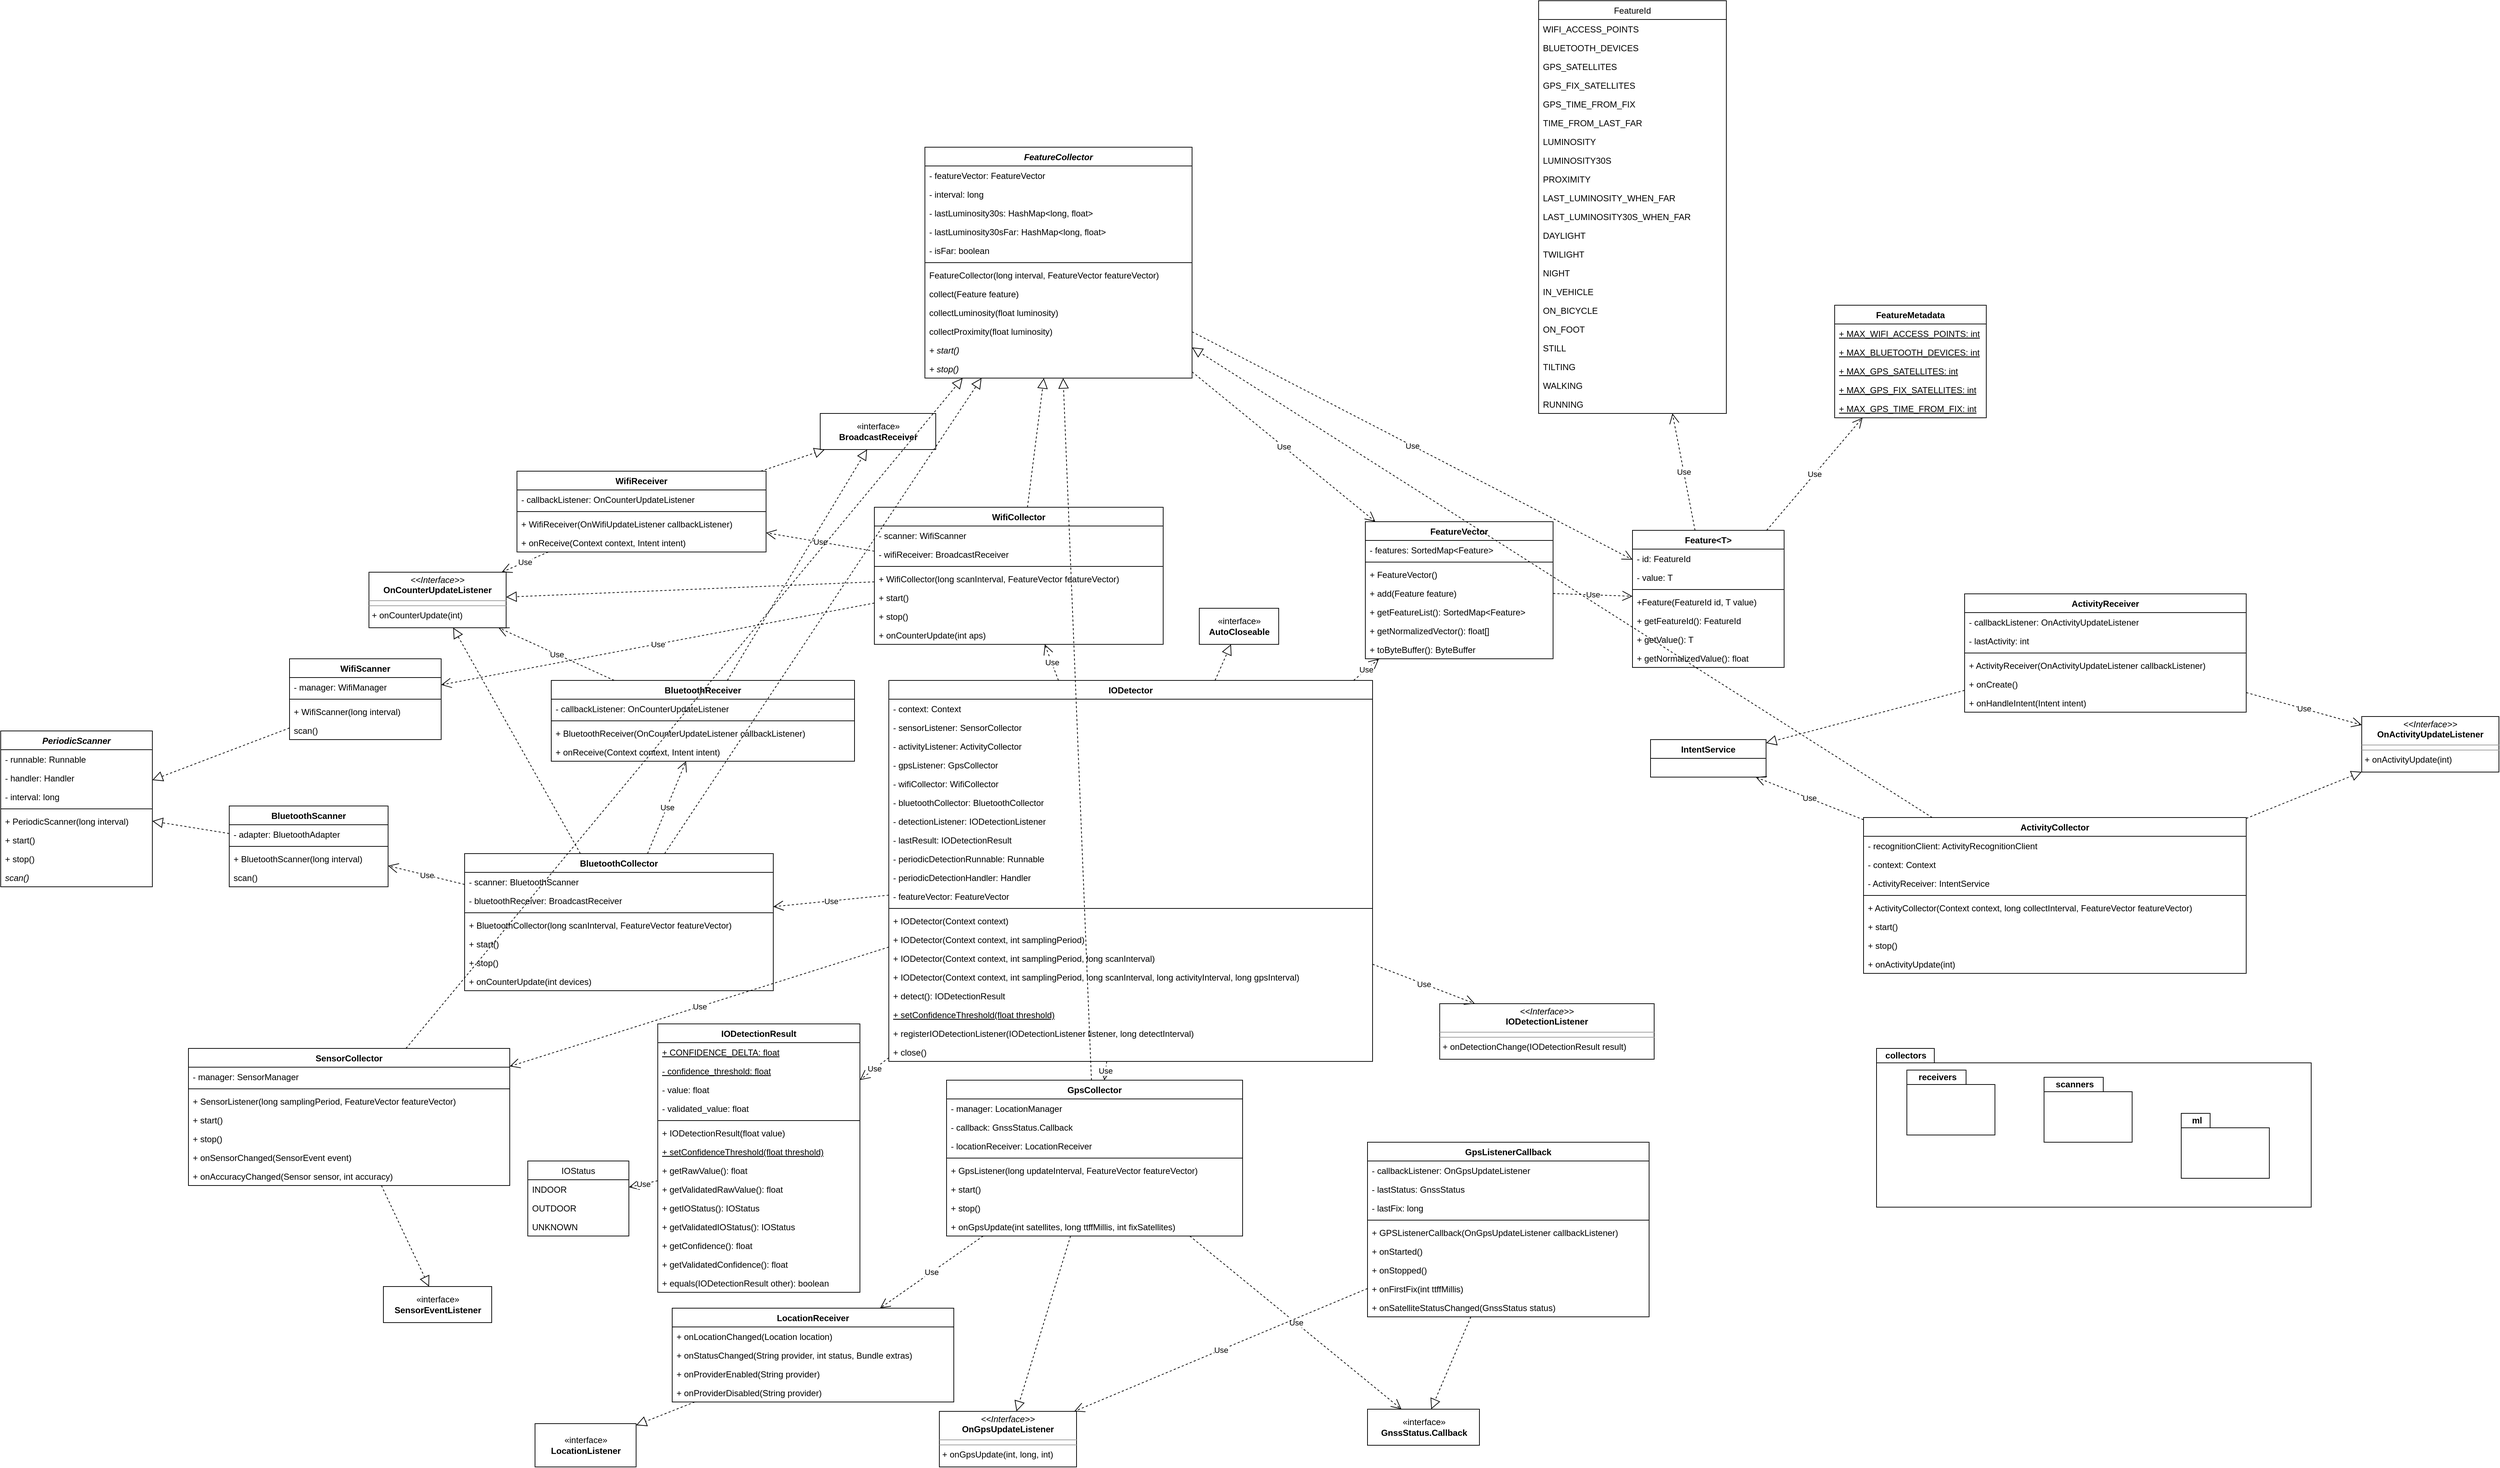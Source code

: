 <mxfile version="14.6.13" type="github">
  <diagram id="C5RBs43oDa-KdzZeNtuy" name="class diagram">
    <mxGraphModel dx="2241" dy="1929" grid="1" gridSize="10" guides="1" tooltips="1" connect="1" arrows="1" fold="1" page="1" pageScale="1" pageWidth="827" pageHeight="1169" math="0" shadow="0">
      <root>
        <mxCell id="WIyWlLk6GJQsqaUBKTNV-0" />
        <mxCell id="WIyWlLk6GJQsqaUBKTNV-1" parent="WIyWlLk6GJQsqaUBKTNV-0" />
        <mxCell id="UUu3Lhf3KyLz21ft7dTG-47" value="collectors" style="shape=folder;fontStyle=1;spacingTop=10;tabWidth=80;tabHeight=20;tabPosition=left;html=1;labelPosition=left;verticalLabelPosition=top;align=right;verticalAlign=bottom;spacing=-17;spacingRight=-51;" vertex="1" parent="WIyWlLk6GJQsqaUBKTNV-1">
          <mxGeometry x="1868" y="570" width="602" height="220" as="geometry" />
        </mxCell>
        <mxCell id="q5nNlz1uzhoJ1SYgGgT--0" value="IODetector" style="swimlane;fontStyle=1;align=center;verticalAlign=top;childLayout=stackLayout;horizontal=1;startSize=26;horizontalStack=0;resizeParent=1;resizeParentMax=0;resizeLast=0;collapsible=1;marginBottom=0;" parent="WIyWlLk6GJQsqaUBKTNV-1" vertex="1">
          <mxGeometry x="500" y="60" width="670" height="528" as="geometry" />
        </mxCell>
        <mxCell id="q5nNlz1uzhoJ1SYgGgT--1" value="- context: Context" style="text;strokeColor=none;fillColor=none;align=left;verticalAlign=top;spacingLeft=4;spacingRight=4;overflow=hidden;rotatable=0;points=[[0,0.5],[1,0.5]];portConstraint=eastwest;" parent="q5nNlz1uzhoJ1SYgGgT--0" vertex="1">
          <mxGeometry y="26" width="670" height="26" as="geometry" />
        </mxCell>
        <mxCell id="q5nNlz1uzhoJ1SYgGgT--25" value="- sensorListener: SensorCollector" style="text;strokeColor=none;fillColor=none;align=left;verticalAlign=top;spacingLeft=4;spacingRight=4;overflow=hidden;rotatable=0;points=[[0,0.5],[1,0.5]];portConstraint=eastwest;" parent="q5nNlz1uzhoJ1SYgGgT--0" vertex="1">
          <mxGeometry y="52" width="670" height="26" as="geometry" />
        </mxCell>
        <mxCell id="q5nNlz1uzhoJ1SYgGgT--12" value="- activityListener: ActivityCollector" style="text;strokeColor=none;fillColor=none;align=left;verticalAlign=top;spacingLeft=4;spacingRight=4;overflow=hidden;rotatable=0;points=[[0,0.5],[1,0.5]];portConstraint=eastwest;" parent="q5nNlz1uzhoJ1SYgGgT--0" vertex="1">
          <mxGeometry y="78" width="670" height="26" as="geometry" />
        </mxCell>
        <mxCell id="q5nNlz1uzhoJ1SYgGgT--13" value="- gpsListener: GpsCollector" style="text;strokeColor=none;fillColor=none;align=left;verticalAlign=top;spacingLeft=4;spacingRight=4;overflow=hidden;rotatable=0;points=[[0,0.5],[1,0.5]];portConstraint=eastwest;" parent="q5nNlz1uzhoJ1SYgGgT--0" vertex="1">
          <mxGeometry y="104" width="670" height="26" as="geometry" />
        </mxCell>
        <mxCell id="q5nNlz1uzhoJ1SYgGgT--117" value="- wifiCollector: WifiCollector" style="text;strokeColor=none;fillColor=none;align=left;verticalAlign=top;spacingLeft=4;spacingRight=4;overflow=hidden;rotatable=0;points=[[0,0.5],[1,0.5]];portConstraint=eastwest;" parent="q5nNlz1uzhoJ1SYgGgT--0" vertex="1">
          <mxGeometry y="130" width="670" height="26" as="geometry" />
        </mxCell>
        <mxCell id="q5nNlz1uzhoJ1SYgGgT--118" value="- bluetoothCollector: BluetoothCollector" style="text;strokeColor=none;fillColor=none;align=left;verticalAlign=top;spacingLeft=4;spacingRight=4;overflow=hidden;rotatable=0;points=[[0,0.5],[1,0.5]];portConstraint=eastwest;" parent="q5nNlz1uzhoJ1SYgGgT--0" vertex="1">
          <mxGeometry y="156" width="670" height="26" as="geometry" />
        </mxCell>
        <mxCell id="q5nNlz1uzhoJ1SYgGgT--202" value="- detectionListener: IODetectionListener" style="text;strokeColor=none;fillColor=none;align=left;verticalAlign=top;spacingLeft=4;spacingRight=4;overflow=hidden;rotatable=0;points=[[0,0.5],[1,0.5]];portConstraint=eastwest;" parent="q5nNlz1uzhoJ1SYgGgT--0" vertex="1">
          <mxGeometry y="182" width="670" height="26" as="geometry" />
        </mxCell>
        <mxCell id="q5nNlz1uzhoJ1SYgGgT--204" value="- lastResult: IODetectionResult" style="text;strokeColor=none;fillColor=none;align=left;verticalAlign=top;spacingLeft=4;spacingRight=4;overflow=hidden;rotatable=0;points=[[0,0.5],[1,0.5]];portConstraint=eastwest;" parent="q5nNlz1uzhoJ1SYgGgT--0" vertex="1">
          <mxGeometry y="208" width="670" height="26" as="geometry" />
        </mxCell>
        <mxCell id="q5nNlz1uzhoJ1SYgGgT--209" value="- periodicDetectionRunnable: Runnable" style="text;strokeColor=none;fillColor=none;align=left;verticalAlign=top;spacingLeft=4;spacingRight=4;overflow=hidden;rotatable=0;points=[[0,0.5],[1,0.5]];portConstraint=eastwest;" parent="q5nNlz1uzhoJ1SYgGgT--0" vertex="1">
          <mxGeometry y="234" width="670" height="26" as="geometry" />
        </mxCell>
        <mxCell id="q5nNlz1uzhoJ1SYgGgT--210" value="- periodicDetectionHandler: Handler" style="text;strokeColor=none;fillColor=none;align=left;verticalAlign=top;spacingLeft=4;spacingRight=4;overflow=hidden;rotatable=0;points=[[0,0.5],[1,0.5]];portConstraint=eastwest;" parent="q5nNlz1uzhoJ1SYgGgT--0" vertex="1">
          <mxGeometry y="260" width="670" height="26" as="geometry" />
        </mxCell>
        <mxCell id="Uo2LWalLV5xQqiz2gspW-52" value="- featureVector: FeatureVector" style="text;strokeColor=none;fillColor=none;align=left;verticalAlign=top;spacingLeft=4;spacingRight=4;overflow=hidden;rotatable=0;points=[[0,0.5],[1,0.5]];portConstraint=eastwest;" parent="q5nNlz1uzhoJ1SYgGgT--0" vertex="1">
          <mxGeometry y="286" width="670" height="26" as="geometry" />
        </mxCell>
        <mxCell id="q5nNlz1uzhoJ1SYgGgT--2" value="" style="line;strokeWidth=1;fillColor=none;align=left;verticalAlign=middle;spacingTop=-1;spacingLeft=3;spacingRight=3;rotatable=0;labelPosition=right;points=[];portConstraint=eastwest;" parent="q5nNlz1uzhoJ1SYgGgT--0" vertex="1">
          <mxGeometry y="312" width="670" height="8" as="geometry" />
        </mxCell>
        <mxCell id="q5nNlz1uzhoJ1SYgGgT--4" value="+ IODetector(Context context)" style="text;strokeColor=none;fillColor=none;align=left;verticalAlign=top;spacingLeft=4;spacingRight=4;overflow=hidden;rotatable=0;points=[[0,0.5],[1,0.5]];portConstraint=eastwest;" parent="q5nNlz1uzhoJ1SYgGgT--0" vertex="1">
          <mxGeometry y="320" width="670" height="26" as="geometry" />
        </mxCell>
        <mxCell id="q5nNlz1uzhoJ1SYgGgT--9" value="+ IODetector(Context context, int samplingPeriod)" style="text;strokeColor=none;fillColor=none;align=left;verticalAlign=top;spacingLeft=4;spacingRight=4;overflow=hidden;rotatable=0;points=[[0,0.5],[1,0.5]];portConstraint=eastwest;" parent="q5nNlz1uzhoJ1SYgGgT--0" vertex="1">
          <mxGeometry y="346" width="670" height="26" as="geometry" />
        </mxCell>
        <mxCell id="q5nNlz1uzhoJ1SYgGgT--24" value="+ IODetector(Context context, int samplingPeriod, long scanInterval)" style="text;strokeColor=none;fillColor=none;align=left;verticalAlign=top;spacingLeft=4;spacingRight=4;overflow=hidden;rotatable=0;points=[[0,0.5],[1,0.5]];portConstraint=eastwest;" parent="q5nNlz1uzhoJ1SYgGgT--0" vertex="1">
          <mxGeometry y="372" width="670" height="26" as="geometry" />
        </mxCell>
        <mxCell id="q5nNlz1uzhoJ1SYgGgT--10" value="+ IODetector(Context context, int samplingPeriod, long scanInterval, long activityInterval, long gpsInterval)" style="text;strokeColor=none;fillColor=none;align=left;verticalAlign=top;spacingLeft=4;spacingRight=4;overflow=hidden;rotatable=0;points=[[0,0.5],[1,0.5]];portConstraint=eastwest;" parent="q5nNlz1uzhoJ1SYgGgT--0" vertex="1">
          <mxGeometry y="398" width="670" height="26" as="geometry" />
        </mxCell>
        <mxCell id="q5nNlz1uzhoJ1SYgGgT--3" value="+ detect(): IODetectionResult" style="text;strokeColor=none;fillColor=none;align=left;verticalAlign=top;spacingLeft=4;spacingRight=4;overflow=hidden;rotatable=0;points=[[0,0.5],[1,0.5]];portConstraint=eastwest;" parent="q5nNlz1uzhoJ1SYgGgT--0" vertex="1">
          <mxGeometry y="424" width="670" height="26" as="geometry" />
        </mxCell>
        <mxCell id="UUu3Lhf3KyLz21ft7dTG-42" value="+ setConfidenceThreshold(float threshold)" style="text;strokeColor=none;fillColor=none;align=left;verticalAlign=top;spacingLeft=4;spacingRight=4;overflow=hidden;rotatable=0;points=[[0,0.5],[1,0.5]];portConstraint=eastwest;fontStyle=4" vertex="1" parent="q5nNlz1uzhoJ1SYgGgT--0">
          <mxGeometry y="450" width="670" height="26" as="geometry" />
        </mxCell>
        <mxCell id="q5nNlz1uzhoJ1SYgGgT--203" value="+ registerIODetectionListener(IODetectionListener listener, long detectInterval)" style="text;strokeColor=none;fillColor=none;align=left;verticalAlign=top;spacingLeft=4;spacingRight=4;overflow=hidden;rotatable=0;points=[[0,0.5],[1,0.5]];portConstraint=eastwest;" parent="q5nNlz1uzhoJ1SYgGgT--0" vertex="1">
          <mxGeometry y="476" width="670" height="26" as="geometry" />
        </mxCell>
        <mxCell id="q5nNlz1uzhoJ1SYgGgT--6" value="+ close()" style="text;strokeColor=none;fillColor=none;align=left;verticalAlign=top;spacingLeft=4;spacingRight=4;overflow=hidden;rotatable=0;points=[[0,0.5],[1,0.5]];portConstraint=eastwest;" parent="q5nNlz1uzhoJ1SYgGgT--0" vertex="1">
          <mxGeometry y="502" width="670" height="26" as="geometry" />
        </mxCell>
        <mxCell id="q5nNlz1uzhoJ1SYgGgT--7" value="«interface»&lt;br&gt;&lt;b&gt;AutoCloseable&lt;/b&gt;" style="html=1;" parent="WIyWlLk6GJQsqaUBKTNV-1" vertex="1">
          <mxGeometry x="930" y="-40" width="110" height="50" as="geometry" />
        </mxCell>
        <mxCell id="q5nNlz1uzhoJ1SYgGgT--8" value="" style="endArrow=block;dashed=1;endFill=0;endSize=12;html=1;" parent="WIyWlLk6GJQsqaUBKTNV-1" source="q5nNlz1uzhoJ1SYgGgT--0" target="q5nNlz1uzhoJ1SYgGgT--7" edge="1">
          <mxGeometry width="160" relative="1" as="geometry">
            <mxPoint x="320" y="330" as="sourcePoint" />
            <mxPoint x="480" y="330" as="targetPoint" />
          </mxGeometry>
        </mxCell>
        <mxCell id="q5nNlz1uzhoJ1SYgGgT--15" value="PeriodicScanner" style="swimlane;fontStyle=3;align=center;verticalAlign=top;childLayout=stackLayout;horizontal=1;startSize=26;horizontalStack=0;resizeParent=1;resizeParentMax=0;resizeLast=0;collapsible=1;marginBottom=0;" parent="WIyWlLk6GJQsqaUBKTNV-1" vertex="1">
          <mxGeometry x="-730" y="130" width="210" height="216" as="geometry" />
        </mxCell>
        <mxCell id="q5nNlz1uzhoJ1SYgGgT--16" value="- runnable: Runnable" style="text;strokeColor=none;fillColor=none;align=left;verticalAlign=top;spacingLeft=4;spacingRight=4;overflow=hidden;rotatable=0;points=[[0,0.5],[1,0.5]];portConstraint=eastwest;" parent="q5nNlz1uzhoJ1SYgGgT--15" vertex="1">
          <mxGeometry y="26" width="210" height="26" as="geometry" />
        </mxCell>
        <mxCell id="q5nNlz1uzhoJ1SYgGgT--20" value="- handler: Handler" style="text;strokeColor=none;fillColor=none;align=left;verticalAlign=top;spacingLeft=4;spacingRight=4;overflow=hidden;rotatable=0;points=[[0,0.5],[1,0.5]];portConstraint=eastwest;" parent="q5nNlz1uzhoJ1SYgGgT--15" vertex="1">
          <mxGeometry y="52" width="210" height="26" as="geometry" />
        </mxCell>
        <mxCell id="q5nNlz1uzhoJ1SYgGgT--21" value="- interval: long" style="text;strokeColor=none;fillColor=none;align=left;verticalAlign=top;spacingLeft=4;spacingRight=4;overflow=hidden;rotatable=0;points=[[0,0.5],[1,0.5]];portConstraint=eastwest;" parent="q5nNlz1uzhoJ1SYgGgT--15" vertex="1">
          <mxGeometry y="78" width="210" height="26" as="geometry" />
        </mxCell>
        <mxCell id="q5nNlz1uzhoJ1SYgGgT--17" value="" style="line;strokeWidth=1;fillColor=none;align=left;verticalAlign=middle;spacingTop=-1;spacingLeft=3;spacingRight=3;rotatable=0;labelPosition=right;points=[];portConstraint=eastwest;" parent="q5nNlz1uzhoJ1SYgGgT--15" vertex="1">
          <mxGeometry y="104" width="210" height="8" as="geometry" />
        </mxCell>
        <mxCell id="q5nNlz1uzhoJ1SYgGgT--18" value="+ PeriodicScanner(long interval)" style="text;strokeColor=none;fillColor=none;align=left;verticalAlign=top;spacingLeft=4;spacingRight=4;overflow=hidden;rotatable=0;points=[[0,0.5],[1,0.5]];portConstraint=eastwest;" parent="q5nNlz1uzhoJ1SYgGgT--15" vertex="1">
          <mxGeometry y="112" width="210" height="26" as="geometry" />
        </mxCell>
        <mxCell id="q5nNlz1uzhoJ1SYgGgT--23" value="+ start()" style="text;strokeColor=none;fillColor=none;align=left;verticalAlign=top;spacingLeft=4;spacingRight=4;overflow=hidden;rotatable=0;points=[[0,0.5],[1,0.5]];portConstraint=eastwest;" parent="q5nNlz1uzhoJ1SYgGgT--15" vertex="1">
          <mxGeometry y="138" width="210" height="26" as="geometry" />
        </mxCell>
        <mxCell id="q5nNlz1uzhoJ1SYgGgT--22" value="+ stop()" style="text;strokeColor=none;fillColor=none;align=left;verticalAlign=top;spacingLeft=4;spacingRight=4;overflow=hidden;rotatable=0;points=[[0,0.5],[1,0.5]];portConstraint=eastwest;" parent="q5nNlz1uzhoJ1SYgGgT--15" vertex="1">
          <mxGeometry y="164" width="210" height="26" as="geometry" />
        </mxCell>
        <mxCell id="q5nNlz1uzhoJ1SYgGgT--116" value="scan()" style="text;strokeColor=none;fillColor=none;align=left;verticalAlign=top;spacingLeft=4;spacingRight=4;overflow=hidden;rotatable=0;points=[[0,0.5],[1,0.5]];portConstraint=eastwest;fontStyle=2" parent="q5nNlz1uzhoJ1SYgGgT--15" vertex="1">
          <mxGeometry y="190" width="210" height="26" as="geometry" />
        </mxCell>
        <mxCell id="q5nNlz1uzhoJ1SYgGgT--29" value="SensorCollector" style="swimlane;fontStyle=1;align=center;verticalAlign=top;childLayout=stackLayout;horizontal=1;startSize=26;horizontalStack=0;resizeParent=1;resizeParentMax=0;resizeLast=0;collapsible=1;marginBottom=0;" parent="WIyWlLk6GJQsqaUBKTNV-1" vertex="1">
          <mxGeometry x="-470" y="570" width="445" height="190" as="geometry" />
        </mxCell>
        <mxCell id="q5nNlz1uzhoJ1SYgGgT--30" value="- manager: SensorManager" style="text;strokeColor=none;fillColor=none;align=left;verticalAlign=top;spacingLeft=4;spacingRight=4;overflow=hidden;rotatable=0;points=[[0,0.5],[1,0.5]];portConstraint=eastwest;" parent="q5nNlz1uzhoJ1SYgGgT--29" vertex="1">
          <mxGeometry y="26" width="445" height="26" as="geometry" />
        </mxCell>
        <mxCell id="q5nNlz1uzhoJ1SYgGgT--33" value="" style="line;strokeWidth=1;fillColor=none;align=left;verticalAlign=middle;spacingTop=-1;spacingLeft=3;spacingRight=3;rotatable=0;labelPosition=right;points=[];portConstraint=eastwest;" parent="q5nNlz1uzhoJ1SYgGgT--29" vertex="1">
          <mxGeometry y="52" width="445" height="8" as="geometry" />
        </mxCell>
        <mxCell id="q5nNlz1uzhoJ1SYgGgT--34" value="+ SensorListener(long samplingPeriod, FeatureVector featureVector)" style="text;strokeColor=none;fillColor=none;align=left;verticalAlign=top;spacingLeft=4;spacingRight=4;overflow=hidden;rotatable=0;points=[[0,0.5],[1,0.5]];portConstraint=eastwest;" parent="q5nNlz1uzhoJ1SYgGgT--29" vertex="1">
          <mxGeometry y="60" width="445" height="26" as="geometry" />
        </mxCell>
        <mxCell id="q5nNlz1uzhoJ1SYgGgT--35" value="+ start()" style="text;strokeColor=none;fillColor=none;align=left;verticalAlign=top;spacingLeft=4;spacingRight=4;overflow=hidden;rotatable=0;points=[[0,0.5],[1,0.5]];portConstraint=eastwest;" parent="q5nNlz1uzhoJ1SYgGgT--29" vertex="1">
          <mxGeometry y="86" width="445" height="26" as="geometry" />
        </mxCell>
        <mxCell id="q5nNlz1uzhoJ1SYgGgT--36" value="+ stop()" style="text;strokeColor=none;fillColor=none;align=left;verticalAlign=top;spacingLeft=4;spacingRight=4;overflow=hidden;rotatable=0;points=[[0,0.5],[1,0.5]];portConstraint=eastwest;" parent="q5nNlz1uzhoJ1SYgGgT--29" vertex="1">
          <mxGeometry y="112" width="445" height="26" as="geometry" />
        </mxCell>
        <mxCell id="q5nNlz1uzhoJ1SYgGgT--46" value="+ onSensorChanged(SensorEvent event)" style="text;strokeColor=none;fillColor=none;align=left;verticalAlign=top;spacingLeft=4;spacingRight=4;overflow=hidden;rotatable=0;points=[[0,0.5],[1,0.5]];portConstraint=eastwest;" parent="q5nNlz1uzhoJ1SYgGgT--29" vertex="1">
          <mxGeometry y="138" width="445" height="26" as="geometry" />
        </mxCell>
        <mxCell id="q5nNlz1uzhoJ1SYgGgT--45" value="+ onAccuracyChanged(Sensor sensor, int accuracy)" style="text;strokeColor=none;fillColor=none;align=left;verticalAlign=top;spacingLeft=4;spacingRight=4;overflow=hidden;rotatable=0;points=[[0,0.5],[1,0.5]];portConstraint=eastwest;" parent="q5nNlz1uzhoJ1SYgGgT--29" vertex="1">
          <mxGeometry y="164" width="445" height="26" as="geometry" />
        </mxCell>
        <mxCell id="q5nNlz1uzhoJ1SYgGgT--37" value="GpsListenerCallback" style="swimlane;fontStyle=1;align=center;verticalAlign=top;childLayout=stackLayout;horizontal=1;startSize=26;horizontalStack=0;resizeParent=1;resizeParentMax=0;resizeLast=0;collapsible=1;marginBottom=0;" parent="WIyWlLk6GJQsqaUBKTNV-1" vertex="1">
          <mxGeometry x="1163" y="700" width="390" height="242" as="geometry" />
        </mxCell>
        <mxCell id="q5nNlz1uzhoJ1SYgGgT--51" value="- callbackListener: OnGpsUpdateListener" style="text;strokeColor=none;fillColor=none;align=left;verticalAlign=top;spacingLeft=4;spacingRight=4;overflow=hidden;rotatable=0;points=[[0,0.5],[1,0.5]];portConstraint=eastwest;" parent="q5nNlz1uzhoJ1SYgGgT--37" vertex="1">
          <mxGeometry y="26" width="390" height="26" as="geometry" />
        </mxCell>
        <mxCell id="q5nNlz1uzhoJ1SYgGgT--78" value="- lastStatus: GnssStatus" style="text;strokeColor=none;fillColor=none;align=left;verticalAlign=top;spacingLeft=4;spacingRight=4;overflow=hidden;rotatable=0;points=[[0,0.5],[1,0.5]];portConstraint=eastwest;" parent="q5nNlz1uzhoJ1SYgGgT--37" vertex="1">
          <mxGeometry y="52" width="390" height="26" as="geometry" />
        </mxCell>
        <mxCell id="q5nNlz1uzhoJ1SYgGgT--79" value="- lastFix: long" style="text;strokeColor=none;fillColor=none;align=left;verticalAlign=top;spacingLeft=4;spacingRight=4;overflow=hidden;rotatable=0;points=[[0,0.5],[1,0.5]];portConstraint=eastwest;" parent="q5nNlz1uzhoJ1SYgGgT--37" vertex="1">
          <mxGeometry y="78" width="390" height="26" as="geometry" />
        </mxCell>
        <mxCell id="q5nNlz1uzhoJ1SYgGgT--39" value="" style="line;strokeWidth=1;fillColor=none;align=left;verticalAlign=middle;spacingTop=-1;spacingLeft=3;spacingRight=3;rotatable=0;labelPosition=right;points=[];portConstraint=eastwest;" parent="q5nNlz1uzhoJ1SYgGgT--37" vertex="1">
          <mxGeometry y="104" width="390" height="8" as="geometry" />
        </mxCell>
        <mxCell id="q5nNlz1uzhoJ1SYgGgT--53" value="+ GPSListenerCallback(OnGpsUpdateListener callbackListener)" style="text;strokeColor=none;fillColor=none;align=left;verticalAlign=top;spacingLeft=4;spacingRight=4;overflow=hidden;rotatable=0;points=[[0,0.5],[1,0.5]];portConstraint=eastwest;" parent="q5nNlz1uzhoJ1SYgGgT--37" vertex="1">
          <mxGeometry y="112" width="390" height="26" as="geometry" />
        </mxCell>
        <mxCell id="q5nNlz1uzhoJ1SYgGgT--40" value="+ onStarted()" style="text;strokeColor=none;fillColor=none;align=left;verticalAlign=top;spacingLeft=4;spacingRight=4;overflow=hidden;rotatable=0;points=[[0,0.5],[1,0.5]];portConstraint=eastwest;" parent="q5nNlz1uzhoJ1SYgGgT--37" vertex="1">
          <mxGeometry y="138" width="390" height="26" as="geometry" />
        </mxCell>
        <mxCell id="q5nNlz1uzhoJ1SYgGgT--41" value="+ onStopped()" style="text;strokeColor=none;fillColor=none;align=left;verticalAlign=top;spacingLeft=4;spacingRight=4;overflow=hidden;rotatable=0;points=[[0,0.5],[1,0.5]];portConstraint=eastwest;" parent="q5nNlz1uzhoJ1SYgGgT--37" vertex="1">
          <mxGeometry y="164" width="390" height="26" as="geometry" />
        </mxCell>
        <mxCell id="q5nNlz1uzhoJ1SYgGgT--42" value="+ onFirstFix(int ttffMillis)" style="text;strokeColor=none;fillColor=none;align=left;verticalAlign=top;spacingLeft=4;spacingRight=4;overflow=hidden;rotatable=0;points=[[0,0.5],[1,0.5]];portConstraint=eastwest;" parent="q5nNlz1uzhoJ1SYgGgT--37" vertex="1">
          <mxGeometry y="190" width="390" height="26" as="geometry" />
        </mxCell>
        <mxCell id="q5nNlz1uzhoJ1SYgGgT--47" value="+ onSatelliteStatusChanged(GnssStatus status)" style="text;strokeColor=none;fillColor=none;align=left;verticalAlign=top;spacingLeft=4;spacingRight=4;overflow=hidden;rotatable=0;points=[[0,0.5],[1,0.5]];portConstraint=eastwest;" parent="q5nNlz1uzhoJ1SYgGgT--37" vertex="1">
          <mxGeometry y="216" width="390" height="26" as="geometry" />
        </mxCell>
        <mxCell id="q5nNlz1uzhoJ1SYgGgT--43" value="«interface»&lt;br&gt;&lt;b&gt;SensorEventListener&lt;/b&gt;" style="html=1;" parent="WIyWlLk6GJQsqaUBKTNV-1" vertex="1">
          <mxGeometry x="-200" y="900" width="150" height="50" as="geometry" />
        </mxCell>
        <mxCell id="q5nNlz1uzhoJ1SYgGgT--44" value="" style="endArrow=block;dashed=1;endFill=0;endSize=12;html=1;" parent="WIyWlLk6GJQsqaUBKTNV-1" source="q5nNlz1uzhoJ1SYgGgT--29" target="q5nNlz1uzhoJ1SYgGgT--43" edge="1">
          <mxGeometry width="160" relative="1" as="geometry">
            <mxPoint x="677.182" y="220" as="sourcePoint" />
            <mxPoint x="655.909" y="130" as="targetPoint" />
          </mxGeometry>
        </mxCell>
        <mxCell id="q5nNlz1uzhoJ1SYgGgT--52" value="&lt;p style=&quot;margin: 0px ; margin-top: 4px ; text-align: center&quot;&gt;&lt;i&gt;&amp;lt;&amp;lt;Interface&amp;gt;&amp;gt;&lt;/i&gt;&lt;br&gt;&lt;b&gt;OnGpsUpdateListener&lt;/b&gt;&lt;br&gt;&lt;/p&gt;&lt;hr size=&quot;1&quot;&gt;&lt;hr size=&quot;1&quot;&gt;&lt;p style=&quot;margin: 0px ; margin-left: 4px&quot;&gt;+ onGpsUpdate(int, long, int)&lt;br&gt;&lt;/p&gt;" style="verticalAlign=top;align=left;overflow=fill;fontSize=12;fontFamily=Helvetica;html=1;" parent="WIyWlLk6GJQsqaUBKTNV-1" vertex="1">
          <mxGeometry x="570" y="1073" width="190" height="77" as="geometry" />
        </mxCell>
        <mxCell id="q5nNlz1uzhoJ1SYgGgT--57" value="«interface»&lt;br&gt;&lt;b&gt;GnssStatus.Callback&lt;/b&gt;" style="html=1;" parent="WIyWlLk6GJQsqaUBKTNV-1" vertex="1">
          <mxGeometry x="1163" y="1070" width="155" height="50" as="geometry" />
        </mxCell>
        <mxCell id="q5nNlz1uzhoJ1SYgGgT--58" value="GpsCollector" style="swimlane;fontStyle=1;align=center;verticalAlign=top;childLayout=stackLayout;horizontal=1;startSize=26;horizontalStack=0;resizeParent=1;resizeParentMax=0;resizeLast=0;collapsible=1;marginBottom=0;" parent="WIyWlLk6GJQsqaUBKTNV-1" vertex="1">
          <mxGeometry x="580" y="614" width="410" height="216" as="geometry" />
        </mxCell>
        <mxCell id="q5nNlz1uzhoJ1SYgGgT--67" value="- manager: LocationManager" style="text;strokeColor=none;fillColor=none;align=left;verticalAlign=top;spacingLeft=4;spacingRight=4;overflow=hidden;rotatable=0;points=[[0,0.5],[1,0.5]];portConstraint=eastwest;" parent="q5nNlz1uzhoJ1SYgGgT--58" vertex="1">
          <mxGeometry y="26" width="410" height="26" as="geometry" />
        </mxCell>
        <mxCell id="q5nNlz1uzhoJ1SYgGgT--77" value="- callback: GnssStatus.Callback" style="text;strokeColor=none;fillColor=none;align=left;verticalAlign=top;spacingLeft=4;spacingRight=4;overflow=hidden;rotatable=0;points=[[0,0.5],[1,0.5]];portConstraint=eastwest;" parent="q5nNlz1uzhoJ1SYgGgT--58" vertex="1">
          <mxGeometry y="52" width="410" height="26" as="geometry" />
        </mxCell>
        <mxCell id="q5nNlz1uzhoJ1SYgGgT--60" value="- locationReceiver: LocationReceiver" style="text;strokeColor=none;fillColor=none;align=left;verticalAlign=top;spacingLeft=4;spacingRight=4;overflow=hidden;rotatable=0;points=[[0,0.5],[1,0.5]];portConstraint=eastwest;" parent="q5nNlz1uzhoJ1SYgGgT--58" vertex="1">
          <mxGeometry y="78" width="410" height="26" as="geometry" />
        </mxCell>
        <mxCell id="q5nNlz1uzhoJ1SYgGgT--61" value="" style="line;strokeWidth=1;fillColor=none;align=left;verticalAlign=middle;spacingTop=-1;spacingLeft=3;spacingRight=3;rotatable=0;labelPosition=right;points=[];portConstraint=eastwest;" parent="q5nNlz1uzhoJ1SYgGgT--58" vertex="1">
          <mxGeometry y="104" width="410" height="8" as="geometry" />
        </mxCell>
        <mxCell id="q5nNlz1uzhoJ1SYgGgT--62" value="+ GpsListener(long updateInterval, FeatureVector featureVector)" style="text;strokeColor=none;fillColor=none;align=left;verticalAlign=top;spacingLeft=4;spacingRight=4;overflow=hidden;rotatable=0;points=[[0,0.5],[1,0.5]];portConstraint=eastwest;" parent="q5nNlz1uzhoJ1SYgGgT--58" vertex="1">
          <mxGeometry y="112" width="410" height="26" as="geometry" />
        </mxCell>
        <mxCell id="q5nNlz1uzhoJ1SYgGgT--63" value="+ start()" style="text;strokeColor=none;fillColor=none;align=left;verticalAlign=top;spacingLeft=4;spacingRight=4;overflow=hidden;rotatable=0;points=[[0,0.5],[1,0.5]];portConstraint=eastwest;" parent="q5nNlz1uzhoJ1SYgGgT--58" vertex="1">
          <mxGeometry y="138" width="410" height="26" as="geometry" />
        </mxCell>
        <mxCell id="q5nNlz1uzhoJ1SYgGgT--64" value="+ stop()" style="text;strokeColor=none;fillColor=none;align=left;verticalAlign=top;spacingLeft=4;spacingRight=4;overflow=hidden;rotatable=0;points=[[0,0.5],[1,0.5]];portConstraint=eastwest;" parent="q5nNlz1uzhoJ1SYgGgT--58" vertex="1">
          <mxGeometry y="164" width="410" height="26" as="geometry" />
        </mxCell>
        <mxCell id="q5nNlz1uzhoJ1SYgGgT--65" value="+ onGpsUpdate(int satellites, long ttffMillis, int fixSatellites)" style="text;strokeColor=none;fillColor=none;align=left;verticalAlign=top;spacingLeft=4;spacingRight=4;overflow=hidden;rotatable=0;points=[[0,0.5],[1,0.5]];portConstraint=eastwest;" parent="q5nNlz1uzhoJ1SYgGgT--58" vertex="1">
          <mxGeometry y="190" width="410" height="26" as="geometry" />
        </mxCell>
        <mxCell id="q5nNlz1uzhoJ1SYgGgT--80" value="" style="endArrow=block;dashed=1;endFill=0;endSize=12;html=1;" parent="WIyWlLk6GJQsqaUBKTNV-1" source="q5nNlz1uzhoJ1SYgGgT--58" target="q5nNlz1uzhoJ1SYgGgT--52" edge="1">
          <mxGeometry width="160" relative="1" as="geometry">
            <mxPoint x="519.998" y="880" as="sourcePoint" />
            <mxPoint x="523.289" y="984" as="targetPoint" />
          </mxGeometry>
        </mxCell>
        <mxCell id="q5nNlz1uzhoJ1SYgGgT--81" value="" style="endArrow=block;dashed=1;endFill=0;endSize=12;html=1;" parent="WIyWlLk6GJQsqaUBKTNV-1" source="q5nNlz1uzhoJ1SYgGgT--37" target="q5nNlz1uzhoJ1SYgGgT--57" edge="1">
          <mxGeometry width="160" relative="1" as="geometry">
            <mxPoint x="880.004" y="840" as="sourcePoint" />
            <mxPoint x="913.775" y="960" as="targetPoint" />
          </mxGeometry>
        </mxCell>
        <mxCell id="q5nNlz1uzhoJ1SYgGgT--82" value="Use" style="endArrow=open;endSize=12;dashed=1;html=1;" parent="WIyWlLk6GJQsqaUBKTNV-1" source="q5nNlz1uzhoJ1SYgGgT--0" target="q5nNlz1uzhoJ1SYgGgT--29" edge="1">
          <mxGeometry width="160" relative="1" as="geometry">
            <mxPoint x="380" y="345.88" as="sourcePoint" />
            <mxPoint x="280" y="335.694" as="targetPoint" />
          </mxGeometry>
        </mxCell>
        <mxCell id="q5nNlz1uzhoJ1SYgGgT--83" value="Use" style="endArrow=open;endSize=12;dashed=1;html=1;" parent="WIyWlLk6GJQsqaUBKTNV-1" source="q5nNlz1uzhoJ1SYgGgT--0" target="q5nNlz1uzhoJ1SYgGgT--58" edge="1">
          <mxGeometry width="160" relative="1" as="geometry">
            <mxPoint x="380" y="502.784" as="sourcePoint" />
            <mxPoint x="315" y="526.608" as="targetPoint" />
          </mxGeometry>
        </mxCell>
        <mxCell id="q5nNlz1uzhoJ1SYgGgT--84" value="Use" style="endArrow=open;endSize=12;dashed=1;html=1;" parent="WIyWlLk6GJQsqaUBKTNV-1" source="q5nNlz1uzhoJ1SYgGgT--58" target="q5nNlz1uzhoJ1SYgGgT--57" edge="1">
          <mxGeometry width="160" relative="1" as="geometry">
            <mxPoint x="676.364" y="540" as="sourcePoint" />
            <mxPoint x="920" y="750" as="targetPoint" />
          </mxGeometry>
        </mxCell>
        <mxCell id="q5nNlz1uzhoJ1SYgGgT--85" value="Use" style="endArrow=open;endSize=12;dashed=1;html=1;" parent="WIyWlLk6GJQsqaUBKTNV-1" source="q5nNlz1uzhoJ1SYgGgT--37" target="q5nNlz1uzhoJ1SYgGgT--52" edge="1">
          <mxGeometry width="160" relative="1" as="geometry">
            <mxPoint x="820" y="809.958" as="sourcePoint" />
            <mxPoint x="1112.57" y="930" as="targetPoint" />
          </mxGeometry>
        </mxCell>
        <mxCell id="q5nNlz1uzhoJ1SYgGgT--86" value="LocationReceiver" style="swimlane;fontStyle=1;align=center;verticalAlign=top;childLayout=stackLayout;horizontal=1;startSize=26;horizontalStack=0;resizeParent=1;resizeParentMax=0;resizeLast=0;collapsible=1;marginBottom=0;" parent="WIyWlLk6GJQsqaUBKTNV-1" vertex="1">
          <mxGeometry x="200" y="930" width="390" height="130" as="geometry" />
        </mxCell>
        <mxCell id="q5nNlz1uzhoJ1SYgGgT--91" value="+ onLocationChanged(Location location)" style="text;strokeColor=none;fillColor=none;align=left;verticalAlign=top;spacingLeft=4;spacingRight=4;overflow=hidden;rotatable=0;points=[[0,0.5],[1,0.5]];portConstraint=eastwest;" parent="q5nNlz1uzhoJ1SYgGgT--86" vertex="1">
          <mxGeometry y="26" width="390" height="26" as="geometry" />
        </mxCell>
        <mxCell id="q5nNlz1uzhoJ1SYgGgT--92" value="+ onStatusChanged(String provider, int status, Bundle extras)" style="text;strokeColor=none;fillColor=none;align=left;verticalAlign=top;spacingLeft=4;spacingRight=4;overflow=hidden;rotatable=0;points=[[0,0.5],[1,0.5]];portConstraint=eastwest;" parent="q5nNlz1uzhoJ1SYgGgT--86" vertex="1">
          <mxGeometry y="52" width="390" height="26" as="geometry" />
        </mxCell>
        <mxCell id="q5nNlz1uzhoJ1SYgGgT--93" value="+ onProviderEnabled(String provider)" style="text;strokeColor=none;fillColor=none;align=left;verticalAlign=top;spacingLeft=4;spacingRight=4;overflow=hidden;rotatable=0;points=[[0,0.5],[1,0.5]];portConstraint=eastwest;" parent="q5nNlz1uzhoJ1SYgGgT--86" vertex="1">
          <mxGeometry y="78" width="390" height="26" as="geometry" />
        </mxCell>
        <mxCell id="q5nNlz1uzhoJ1SYgGgT--94" value="+ onProviderDisabled(String provider)" style="text;strokeColor=none;fillColor=none;align=left;verticalAlign=top;spacingLeft=4;spacingRight=4;overflow=hidden;rotatable=0;points=[[0,0.5],[1,0.5]];portConstraint=eastwest;" parent="q5nNlz1uzhoJ1SYgGgT--86" vertex="1">
          <mxGeometry y="104" width="390" height="26" as="geometry" />
        </mxCell>
        <mxCell id="q5nNlz1uzhoJ1SYgGgT--95" value="Use" style="endArrow=open;endSize=12;dashed=1;html=1;" parent="WIyWlLk6GJQsqaUBKTNV-1" source="q5nNlz1uzhoJ1SYgGgT--58" target="q5nNlz1uzhoJ1SYgGgT--86" edge="1">
          <mxGeometry width="160" relative="1" as="geometry">
            <mxPoint x="1020" y="820.926" as="sourcePoint" />
            <mxPoint x="773.296" y="960" as="targetPoint" />
          </mxGeometry>
        </mxCell>
        <mxCell id="q5nNlz1uzhoJ1SYgGgT--96" value="«interface»&lt;br&gt;&lt;b&gt;LocationListener&lt;/b&gt;" style="html=1;" parent="WIyWlLk6GJQsqaUBKTNV-1" vertex="1">
          <mxGeometry x="10" y="1090" width="140" height="60" as="geometry" />
        </mxCell>
        <mxCell id="q5nNlz1uzhoJ1SYgGgT--97" value="" style="endArrow=block;dashed=1;endFill=0;endSize=12;html=1;" parent="WIyWlLk6GJQsqaUBKTNV-1" source="q5nNlz1uzhoJ1SYgGgT--86" target="q5nNlz1uzhoJ1SYgGgT--96" edge="1">
          <mxGeometry width="160" relative="1" as="geometry">
            <mxPoint x="660.394" y="840" as="sourcePoint" />
            <mxPoint x="694.165" y="960" as="targetPoint" />
          </mxGeometry>
        </mxCell>
        <mxCell id="q5nNlz1uzhoJ1SYgGgT--98" value="ActivityCollector" style="swimlane;fontStyle=1;align=center;verticalAlign=top;childLayout=stackLayout;horizontal=1;startSize=26;horizontalStack=0;resizeParent=1;resizeParentMax=0;resizeLast=0;collapsible=1;marginBottom=0;" parent="WIyWlLk6GJQsqaUBKTNV-1" vertex="1">
          <mxGeometry x="1850" y="250" width="530" height="216" as="geometry" />
        </mxCell>
        <mxCell id="q5nNlz1uzhoJ1SYgGgT--99" value="- recognitionClient: ActivityRecognitionClient" style="text;strokeColor=none;fillColor=none;align=left;verticalAlign=top;spacingLeft=4;spacingRight=4;overflow=hidden;rotatable=0;points=[[0,0.5],[1,0.5]];portConstraint=eastwest;" parent="q5nNlz1uzhoJ1SYgGgT--98" vertex="1">
          <mxGeometry y="26" width="530" height="26" as="geometry" />
        </mxCell>
        <mxCell id="q5nNlz1uzhoJ1SYgGgT--100" value="- context: Context" style="text;strokeColor=none;fillColor=none;align=left;verticalAlign=top;spacingLeft=4;spacingRight=4;overflow=hidden;rotatable=0;points=[[0,0.5],[1,0.5]];portConstraint=eastwest;" parent="q5nNlz1uzhoJ1SYgGgT--98" vertex="1">
          <mxGeometry y="52" width="530" height="26" as="geometry" />
        </mxCell>
        <mxCell id="q5nNlz1uzhoJ1SYgGgT--101" value="- ActivityReceiver: IntentService" style="text;strokeColor=none;fillColor=none;align=left;verticalAlign=top;spacingLeft=4;spacingRight=4;overflow=hidden;rotatable=0;points=[[0,0.5],[1,0.5]];portConstraint=eastwest;" parent="q5nNlz1uzhoJ1SYgGgT--98" vertex="1">
          <mxGeometry y="78" width="530" height="26" as="geometry" />
        </mxCell>
        <mxCell id="q5nNlz1uzhoJ1SYgGgT--102" value="" style="line;strokeWidth=1;fillColor=none;align=left;verticalAlign=middle;spacingTop=-1;spacingLeft=3;spacingRight=3;rotatable=0;labelPosition=right;points=[];portConstraint=eastwest;" parent="q5nNlz1uzhoJ1SYgGgT--98" vertex="1">
          <mxGeometry y="104" width="530" height="8" as="geometry" />
        </mxCell>
        <mxCell id="q5nNlz1uzhoJ1SYgGgT--103" value="+ ActivityCollector(Context context, long collectInterval, FeatureVector featureVector)" style="text;strokeColor=none;fillColor=none;align=left;verticalAlign=top;spacingLeft=4;spacingRight=4;overflow=hidden;rotatable=0;points=[[0,0.5],[1,0.5]];portConstraint=eastwest;" parent="q5nNlz1uzhoJ1SYgGgT--98" vertex="1">
          <mxGeometry y="112" width="530" height="26" as="geometry" />
        </mxCell>
        <mxCell id="q5nNlz1uzhoJ1SYgGgT--104" value="+ start()" style="text;strokeColor=none;fillColor=none;align=left;verticalAlign=top;spacingLeft=4;spacingRight=4;overflow=hidden;rotatable=0;points=[[0,0.5],[1,0.5]];portConstraint=eastwest;" parent="q5nNlz1uzhoJ1SYgGgT--98" vertex="1">
          <mxGeometry y="138" width="530" height="26" as="geometry" />
        </mxCell>
        <mxCell id="q5nNlz1uzhoJ1SYgGgT--105" value="+ stop()" style="text;strokeColor=none;fillColor=none;align=left;verticalAlign=top;spacingLeft=4;spacingRight=4;overflow=hidden;rotatable=0;points=[[0,0.5],[1,0.5]];portConstraint=eastwest;" parent="q5nNlz1uzhoJ1SYgGgT--98" vertex="1">
          <mxGeometry y="164" width="530" height="26" as="geometry" />
        </mxCell>
        <mxCell id="q5nNlz1uzhoJ1SYgGgT--106" value="+ onActivityUpdate(int)" style="text;strokeColor=none;fillColor=none;align=left;verticalAlign=top;spacingLeft=4;spacingRight=4;overflow=hidden;rotatable=0;points=[[0,0.5],[1,0.5]];portConstraint=eastwest;" parent="q5nNlz1uzhoJ1SYgGgT--98" vertex="1">
          <mxGeometry y="190" width="530" height="26" as="geometry" />
        </mxCell>
        <mxCell id="q5nNlz1uzhoJ1SYgGgT--107" value="ActivityReceiver" style="swimlane;fontStyle=1;align=center;verticalAlign=top;childLayout=stackLayout;horizontal=1;startSize=26;horizontalStack=0;resizeParent=1;resizeParentMax=0;resizeLast=0;collapsible=1;marginBottom=0;" parent="WIyWlLk6GJQsqaUBKTNV-1" vertex="1">
          <mxGeometry x="1990" y="-60" width="390" height="164" as="geometry" />
        </mxCell>
        <mxCell id="q5nNlz1uzhoJ1SYgGgT--109" value="- callbackListener: OnActivityUpdateListener" style="text;strokeColor=none;fillColor=none;align=left;verticalAlign=top;spacingLeft=4;spacingRight=4;overflow=hidden;rotatable=0;points=[[0,0.5],[1,0.5]];portConstraint=eastwest;" parent="q5nNlz1uzhoJ1SYgGgT--107" vertex="1">
          <mxGeometry y="26" width="390" height="26" as="geometry" />
        </mxCell>
        <mxCell id="q5nNlz1uzhoJ1SYgGgT--110" value="- lastActivity: int" style="text;strokeColor=none;fillColor=none;align=left;verticalAlign=top;spacingLeft=4;spacingRight=4;overflow=hidden;rotatable=0;points=[[0,0.5],[1,0.5]];portConstraint=eastwest;" parent="q5nNlz1uzhoJ1SYgGgT--107" vertex="1">
          <mxGeometry y="52" width="390" height="26" as="geometry" />
        </mxCell>
        <mxCell id="q5nNlz1uzhoJ1SYgGgT--111" value="" style="line;strokeWidth=1;fillColor=none;align=left;verticalAlign=middle;spacingTop=-1;spacingLeft=3;spacingRight=3;rotatable=0;labelPosition=right;points=[];portConstraint=eastwest;" parent="q5nNlz1uzhoJ1SYgGgT--107" vertex="1">
          <mxGeometry y="78" width="390" height="8" as="geometry" />
        </mxCell>
        <mxCell id="q5nNlz1uzhoJ1SYgGgT--112" value="+ ActivityReceiver(OnActivityUpdateListener callbackListener)" style="text;strokeColor=none;fillColor=none;align=left;verticalAlign=top;spacingLeft=4;spacingRight=4;overflow=hidden;rotatable=0;points=[[0,0.5],[1,0.5]];portConstraint=eastwest;" parent="q5nNlz1uzhoJ1SYgGgT--107" vertex="1">
          <mxGeometry y="86" width="390" height="26" as="geometry" />
        </mxCell>
        <mxCell id="q5nNlz1uzhoJ1SYgGgT--115" value="+ onCreate()" style="text;strokeColor=none;fillColor=none;align=left;verticalAlign=top;spacingLeft=4;spacingRight=4;overflow=hidden;rotatable=0;points=[[0,0.5],[1,0.5]];portConstraint=eastwest;" parent="q5nNlz1uzhoJ1SYgGgT--107" vertex="1">
          <mxGeometry y="112" width="390" height="26" as="geometry" />
        </mxCell>
        <mxCell id="UUu3Lhf3KyLz21ft7dTG-33" value="+ onHandleIntent(Intent intent)" style="text;strokeColor=none;fillColor=none;align=left;verticalAlign=top;spacingLeft=4;spacingRight=4;overflow=hidden;rotatable=0;points=[[0,0.5],[1,0.5]];portConstraint=eastwest;" vertex="1" parent="q5nNlz1uzhoJ1SYgGgT--107">
          <mxGeometry y="138" width="390" height="26" as="geometry" />
        </mxCell>
        <mxCell id="q5nNlz1uzhoJ1SYgGgT--119" value="WifiCollector" style="swimlane;fontStyle=1;align=center;verticalAlign=top;childLayout=stackLayout;horizontal=1;startSize=26;horizontalStack=0;resizeParent=1;resizeParentMax=0;resizeLast=0;collapsible=1;marginBottom=0;" parent="WIyWlLk6GJQsqaUBKTNV-1" vertex="1">
          <mxGeometry x="480" y="-180" width="400" height="190" as="geometry" />
        </mxCell>
        <mxCell id="q5nNlz1uzhoJ1SYgGgT--120" value="- scanner: WifiScanner" style="text;strokeColor=none;fillColor=none;align=left;verticalAlign=top;spacingLeft=4;spacingRight=4;overflow=hidden;rotatable=0;points=[[0,0.5],[1,0.5]];portConstraint=eastwest;" parent="q5nNlz1uzhoJ1SYgGgT--119" vertex="1">
          <mxGeometry y="26" width="400" height="26" as="geometry" />
        </mxCell>
        <mxCell id="q5nNlz1uzhoJ1SYgGgT--184" value="- wifiReceiver: BroadcastReceiver" style="text;strokeColor=none;fillColor=none;align=left;verticalAlign=top;spacingLeft=4;spacingRight=4;overflow=hidden;rotatable=0;points=[[0,0.5],[1,0.5]];portConstraint=eastwest;" parent="q5nNlz1uzhoJ1SYgGgT--119" vertex="1">
          <mxGeometry y="52" width="400" height="26" as="geometry" />
        </mxCell>
        <mxCell id="q5nNlz1uzhoJ1SYgGgT--122" value="" style="line;strokeWidth=1;fillColor=none;align=left;verticalAlign=middle;spacingTop=-1;spacingLeft=3;spacingRight=3;rotatable=0;labelPosition=right;points=[];portConstraint=eastwest;" parent="q5nNlz1uzhoJ1SYgGgT--119" vertex="1">
          <mxGeometry y="78" width="400" height="8" as="geometry" />
        </mxCell>
        <mxCell id="q5nNlz1uzhoJ1SYgGgT--123" value="+ WifiCollector(long scanInterval, FeatureVector featureVector)" style="text;strokeColor=none;fillColor=none;align=left;verticalAlign=top;spacingLeft=4;spacingRight=4;overflow=hidden;rotatable=0;points=[[0,0.5],[1,0.5]];portConstraint=eastwest;" parent="q5nNlz1uzhoJ1SYgGgT--119" vertex="1">
          <mxGeometry y="86" width="400" height="26" as="geometry" />
        </mxCell>
        <mxCell id="q5nNlz1uzhoJ1SYgGgT--124" value="+ start()" style="text;strokeColor=none;fillColor=none;align=left;verticalAlign=top;spacingLeft=4;spacingRight=4;overflow=hidden;rotatable=0;points=[[0,0.5],[1,0.5]];portConstraint=eastwest;" parent="q5nNlz1uzhoJ1SYgGgT--119" vertex="1">
          <mxGeometry y="112" width="400" height="26" as="geometry" />
        </mxCell>
        <mxCell id="q5nNlz1uzhoJ1SYgGgT--186" value="+ stop()" style="text;strokeColor=none;fillColor=none;align=left;verticalAlign=top;spacingLeft=4;spacingRight=4;overflow=hidden;rotatable=0;points=[[0,0.5],[1,0.5]];portConstraint=eastwest;" parent="q5nNlz1uzhoJ1SYgGgT--119" vertex="1">
          <mxGeometry y="138" width="400" height="26" as="geometry" />
        </mxCell>
        <mxCell id="q5nNlz1uzhoJ1SYgGgT--125" value="+ onCounterUpdate(int aps)" style="text;strokeColor=none;fillColor=none;align=left;verticalAlign=top;spacingLeft=4;spacingRight=4;overflow=hidden;rotatable=0;points=[[0,0.5],[1,0.5]];portConstraint=eastwest;" parent="q5nNlz1uzhoJ1SYgGgT--119" vertex="1">
          <mxGeometry y="164" width="400" height="26" as="geometry" />
        </mxCell>
        <mxCell id="q5nNlz1uzhoJ1SYgGgT--128" value="BluetoothCollector" style="swimlane;fontStyle=1;align=center;verticalAlign=top;childLayout=stackLayout;horizontal=1;startSize=26;horizontalStack=0;resizeParent=1;resizeParentMax=0;resizeLast=0;collapsible=1;marginBottom=0;" parent="WIyWlLk6GJQsqaUBKTNV-1" vertex="1">
          <mxGeometry x="-87.5" y="300" width="427.5" height="190" as="geometry" />
        </mxCell>
        <mxCell id="q5nNlz1uzhoJ1SYgGgT--129" value="- scanner: BluetoothScanner" style="text;strokeColor=none;fillColor=none;align=left;verticalAlign=top;spacingLeft=4;spacingRight=4;overflow=hidden;rotatable=0;points=[[0,0.5],[1,0.5]];portConstraint=eastwest;" parent="q5nNlz1uzhoJ1SYgGgT--128" vertex="1">
          <mxGeometry y="26" width="427.5" height="26" as="geometry" />
        </mxCell>
        <mxCell id="q5nNlz1uzhoJ1SYgGgT--185" value="- bluetoothReceiver: BroadcastReceiver" style="text;strokeColor=none;fillColor=none;align=left;verticalAlign=top;spacingLeft=4;spacingRight=4;overflow=hidden;rotatable=0;points=[[0,0.5],[1,0.5]];portConstraint=eastwest;" parent="q5nNlz1uzhoJ1SYgGgT--128" vertex="1">
          <mxGeometry y="52" width="427.5" height="26" as="geometry" />
        </mxCell>
        <mxCell id="q5nNlz1uzhoJ1SYgGgT--131" value="" style="line;strokeWidth=1;fillColor=none;align=left;verticalAlign=middle;spacingTop=-1;spacingLeft=3;spacingRight=3;rotatable=0;labelPosition=right;points=[];portConstraint=eastwest;" parent="q5nNlz1uzhoJ1SYgGgT--128" vertex="1">
          <mxGeometry y="78" width="427.5" height="8" as="geometry" />
        </mxCell>
        <mxCell id="q5nNlz1uzhoJ1SYgGgT--132" value="+ BluetoothCollector(long scanInterval, FeatureVector featureVector)" style="text;strokeColor=none;fillColor=none;align=left;verticalAlign=top;spacingLeft=4;spacingRight=4;overflow=hidden;rotatable=0;points=[[0,0.5],[1,0.5]];portConstraint=eastwest;" parent="q5nNlz1uzhoJ1SYgGgT--128" vertex="1">
          <mxGeometry y="86" width="427.5" height="26" as="geometry" />
        </mxCell>
        <mxCell id="q5nNlz1uzhoJ1SYgGgT--133" value="+ start()" style="text;strokeColor=none;fillColor=none;align=left;verticalAlign=top;spacingLeft=4;spacingRight=4;overflow=hidden;rotatable=0;points=[[0,0.5],[1,0.5]];portConstraint=eastwest;" parent="q5nNlz1uzhoJ1SYgGgT--128" vertex="1">
          <mxGeometry y="112" width="427.5" height="26" as="geometry" />
        </mxCell>
        <mxCell id="q5nNlz1uzhoJ1SYgGgT--134" value="+ stop()" style="text;strokeColor=none;fillColor=none;align=left;verticalAlign=top;spacingLeft=4;spacingRight=4;overflow=hidden;rotatable=0;points=[[0,0.5],[1,0.5]];portConstraint=eastwest;" parent="q5nNlz1uzhoJ1SYgGgT--128" vertex="1">
          <mxGeometry y="138" width="427.5" height="26" as="geometry" />
        </mxCell>
        <mxCell id="q5nNlz1uzhoJ1SYgGgT--187" value="+ onCounterUpdate(int devices)" style="text;strokeColor=none;fillColor=none;align=left;verticalAlign=top;spacingLeft=4;spacingRight=4;overflow=hidden;rotatable=0;points=[[0,0.5],[1,0.5]];portConstraint=eastwest;" parent="q5nNlz1uzhoJ1SYgGgT--128" vertex="1">
          <mxGeometry y="164" width="427.5" height="26" as="geometry" />
        </mxCell>
        <mxCell id="q5nNlz1uzhoJ1SYgGgT--137" value="WifiScanner" style="swimlane;fontStyle=1;align=center;verticalAlign=top;childLayout=stackLayout;horizontal=1;startSize=26;horizontalStack=0;resizeParent=1;resizeParentMax=0;resizeLast=0;collapsible=1;marginBottom=0;" parent="WIyWlLk6GJQsqaUBKTNV-1" vertex="1">
          <mxGeometry x="-330" y="30" width="210" height="112" as="geometry" />
        </mxCell>
        <mxCell id="q5nNlz1uzhoJ1SYgGgT--140" value="- manager: WifiManager" style="text;strokeColor=none;fillColor=none;align=left;verticalAlign=top;spacingLeft=4;spacingRight=4;overflow=hidden;rotatable=0;points=[[0,0.5],[1,0.5]];portConstraint=eastwest;" parent="q5nNlz1uzhoJ1SYgGgT--137" vertex="1">
          <mxGeometry y="26" width="210" height="26" as="geometry" />
        </mxCell>
        <mxCell id="q5nNlz1uzhoJ1SYgGgT--141" value="" style="line;strokeWidth=1;fillColor=none;align=left;verticalAlign=middle;spacingTop=-1;spacingLeft=3;spacingRight=3;rotatable=0;labelPosition=right;points=[];portConstraint=eastwest;" parent="q5nNlz1uzhoJ1SYgGgT--137" vertex="1">
          <mxGeometry y="52" width="210" height="8" as="geometry" />
        </mxCell>
        <mxCell id="q5nNlz1uzhoJ1SYgGgT--145" value="+ WifiScanner(long interval)" style="text;strokeColor=none;fillColor=none;align=left;verticalAlign=top;spacingLeft=4;spacingRight=4;overflow=hidden;rotatable=0;points=[[0,0.5],[1,0.5]];portConstraint=eastwest;fontStyle=0" parent="q5nNlz1uzhoJ1SYgGgT--137" vertex="1">
          <mxGeometry y="60" width="210" height="26" as="geometry" />
        </mxCell>
        <mxCell id="q5nNlz1uzhoJ1SYgGgT--151" value="scan()" style="text;strokeColor=none;fillColor=none;align=left;verticalAlign=top;spacingLeft=4;spacingRight=4;overflow=hidden;rotatable=0;points=[[0,0.5],[1,0.5]];portConstraint=eastwest;fontStyle=0" parent="q5nNlz1uzhoJ1SYgGgT--137" vertex="1">
          <mxGeometry y="86" width="210" height="26" as="geometry" />
        </mxCell>
        <mxCell id="q5nNlz1uzhoJ1SYgGgT--146" value="" style="endArrow=block;dashed=1;endFill=0;endSize=12;html=1;" parent="WIyWlLk6GJQsqaUBKTNV-1" source="q5nNlz1uzhoJ1SYgGgT--137" target="q5nNlz1uzhoJ1SYgGgT--15" edge="1">
          <mxGeometry width="160" relative="1" as="geometry">
            <mxPoint x="-220.002" y="-240" as="sourcePoint" />
            <mxPoint x="-191.928" y="3" as="targetPoint" />
          </mxGeometry>
        </mxCell>
        <mxCell id="q5nNlz1uzhoJ1SYgGgT--147" value="BluetoothScanner" style="swimlane;fontStyle=1;align=center;verticalAlign=top;childLayout=stackLayout;horizontal=1;startSize=26;horizontalStack=0;resizeParent=1;resizeParentMax=0;resizeLast=0;collapsible=1;marginBottom=0;" parent="WIyWlLk6GJQsqaUBKTNV-1" vertex="1">
          <mxGeometry x="-413.5" y="234" width="220" height="112" as="geometry" />
        </mxCell>
        <mxCell id="q5nNlz1uzhoJ1SYgGgT--148" value="- adapter: BluetoothAdapter" style="text;strokeColor=none;fillColor=none;align=left;verticalAlign=top;spacingLeft=4;spacingRight=4;overflow=hidden;rotatable=0;points=[[0,0.5],[1,0.5]];portConstraint=eastwest;" parent="q5nNlz1uzhoJ1SYgGgT--147" vertex="1">
          <mxGeometry y="26" width="220" height="26" as="geometry" />
        </mxCell>
        <mxCell id="q5nNlz1uzhoJ1SYgGgT--149" value="" style="line;strokeWidth=1;fillColor=none;align=left;verticalAlign=middle;spacingTop=-1;spacingLeft=3;spacingRight=3;rotatable=0;labelPosition=right;points=[];portConstraint=eastwest;" parent="q5nNlz1uzhoJ1SYgGgT--147" vertex="1">
          <mxGeometry y="52" width="220" height="8" as="geometry" />
        </mxCell>
        <mxCell id="q5nNlz1uzhoJ1SYgGgT--152" value="+ BluetoothScanner(long interval)" style="text;strokeColor=none;fillColor=none;align=left;verticalAlign=top;spacingLeft=4;spacingRight=4;overflow=hidden;rotatable=0;points=[[0,0.5],[1,0.5]];portConstraint=eastwest;fontStyle=0" parent="q5nNlz1uzhoJ1SYgGgT--147" vertex="1">
          <mxGeometry y="60" width="220" height="26" as="geometry" />
        </mxCell>
        <mxCell id="q5nNlz1uzhoJ1SYgGgT--150" value="scan()" style="text;strokeColor=none;fillColor=none;align=left;verticalAlign=top;spacingLeft=4;spacingRight=4;overflow=hidden;rotatable=0;points=[[0,0.5],[1,0.5]];portConstraint=eastwest;fontStyle=0" parent="q5nNlz1uzhoJ1SYgGgT--147" vertex="1">
          <mxGeometry y="86" width="220" height="26" as="geometry" />
        </mxCell>
        <mxCell id="q5nNlz1uzhoJ1SYgGgT--153" value="" style="endArrow=block;dashed=1;endFill=0;endSize=12;html=1;" parent="WIyWlLk6GJQsqaUBKTNV-1" source="q5nNlz1uzhoJ1SYgGgT--147" target="q5nNlz1uzhoJ1SYgGgT--15" edge="1">
          <mxGeometry width="160" relative="1" as="geometry">
            <mxPoint x="-320" y="135.9" as="sourcePoint" />
            <mxPoint x="-510" y="208.1" as="targetPoint" />
          </mxGeometry>
        </mxCell>
        <mxCell id="q5nNlz1uzhoJ1SYgGgT--154" value="Use" style="endArrow=open;endSize=12;dashed=1;html=1;" parent="WIyWlLk6GJQsqaUBKTNV-1" source="q5nNlz1uzhoJ1SYgGgT--128" target="q5nNlz1uzhoJ1SYgGgT--147" edge="1">
          <mxGeometry width="160" relative="1" as="geometry">
            <mxPoint x="380" y="495.471" as="sourcePoint" />
            <mxPoint x="245" y="536.765" as="targetPoint" />
          </mxGeometry>
        </mxCell>
        <mxCell id="q5nNlz1uzhoJ1SYgGgT--155" value="Use" style="endArrow=open;endSize=12;dashed=1;html=1;" parent="WIyWlLk6GJQsqaUBKTNV-1" source="q5nNlz1uzhoJ1SYgGgT--119" target="q5nNlz1uzhoJ1SYgGgT--137" edge="1">
          <mxGeometry width="160" relative="1" as="geometry">
            <mxPoint x="-40" y="321.007" as="sourcePoint" />
            <mxPoint x="-140" y="318.623" as="targetPoint" />
          </mxGeometry>
        </mxCell>
        <mxCell id="q5nNlz1uzhoJ1SYgGgT--156" value="Use" style="endArrow=open;endSize=12;dashed=1;html=1;" parent="WIyWlLk6GJQsqaUBKTNV-1" source="q5nNlz1uzhoJ1SYgGgT--0" target="q5nNlz1uzhoJ1SYgGgT--128" edge="1">
          <mxGeometry width="160" relative="1" as="geometry">
            <mxPoint x="-30" y="331.007" as="sourcePoint" />
            <mxPoint x="-130" y="328.623" as="targetPoint" />
          </mxGeometry>
        </mxCell>
        <mxCell id="q5nNlz1uzhoJ1SYgGgT--157" value="Use" style="endArrow=open;endSize=12;dashed=1;html=1;" parent="WIyWlLk6GJQsqaUBKTNV-1" source="q5nNlz1uzhoJ1SYgGgT--0" target="q5nNlz1uzhoJ1SYgGgT--119" edge="1">
          <mxGeometry width="160" relative="1" as="geometry">
            <mxPoint x="-20" y="341.007" as="sourcePoint" />
            <mxPoint x="-120" y="338.623" as="targetPoint" />
          </mxGeometry>
        </mxCell>
        <mxCell id="q5nNlz1uzhoJ1SYgGgT--158" value="BluetoothReceiver" style="swimlane;fontStyle=1;align=center;verticalAlign=top;childLayout=stackLayout;horizontal=1;startSize=26;horizontalStack=0;resizeParent=1;resizeParentMax=0;resizeLast=0;collapsible=1;marginBottom=0;" parent="WIyWlLk6GJQsqaUBKTNV-1" vertex="1">
          <mxGeometry x="32.5" y="60" width="420" height="112" as="geometry" />
        </mxCell>
        <mxCell id="q5nNlz1uzhoJ1SYgGgT--159" value="- callbackListener: OnCounterUpdateListener" style="text;strokeColor=none;fillColor=none;align=left;verticalAlign=top;spacingLeft=4;spacingRight=4;overflow=hidden;rotatable=0;points=[[0,0.5],[1,0.5]];portConstraint=eastwest;" parent="q5nNlz1uzhoJ1SYgGgT--158" vertex="1">
          <mxGeometry y="26" width="420" height="26" as="geometry" />
        </mxCell>
        <mxCell id="q5nNlz1uzhoJ1SYgGgT--160" value="" style="line;strokeWidth=1;fillColor=none;align=left;verticalAlign=middle;spacingTop=-1;spacingLeft=3;spacingRight=3;rotatable=0;labelPosition=right;points=[];portConstraint=eastwest;" parent="q5nNlz1uzhoJ1SYgGgT--158" vertex="1">
          <mxGeometry y="52" width="420" height="8" as="geometry" />
        </mxCell>
        <mxCell id="q5nNlz1uzhoJ1SYgGgT--176" value="+ BluetoothReceiver(OnCounterUpdateListener callbackListener)" style="text;strokeColor=none;fillColor=none;align=left;verticalAlign=top;spacingLeft=4;spacingRight=4;overflow=hidden;rotatable=0;points=[[0,0.5],[1,0.5]];portConstraint=eastwest;" parent="q5nNlz1uzhoJ1SYgGgT--158" vertex="1">
          <mxGeometry y="60" width="420" height="26" as="geometry" />
        </mxCell>
        <mxCell id="q5nNlz1uzhoJ1SYgGgT--162" value="+ onReceive(Context context, Intent intent)" style="text;strokeColor=none;fillColor=none;align=left;verticalAlign=top;spacingLeft=4;spacingRight=4;overflow=hidden;rotatable=0;points=[[0,0.5],[1,0.5]];portConstraint=eastwest;" parent="q5nNlz1uzhoJ1SYgGgT--158" vertex="1">
          <mxGeometry y="86" width="420" height="26" as="geometry" />
        </mxCell>
        <mxCell id="q5nNlz1uzhoJ1SYgGgT--165" value="" style="endArrow=block;dashed=1;endFill=0;endSize=12;html=1;" parent="WIyWlLk6GJQsqaUBKTNV-1" source="q5nNlz1uzhoJ1SYgGgT--158" target="q5nNlz1uzhoJ1SYgGgT--172" edge="1">
          <mxGeometry width="160" relative="1" as="geometry">
            <mxPoint x="675.955" y="220" as="sourcePoint" />
            <mxPoint x="364.685" y="90" as="targetPoint" />
          </mxGeometry>
        </mxCell>
        <mxCell id="q5nNlz1uzhoJ1SYgGgT--166" value="WifiReceiver" style="swimlane;fontStyle=1;align=center;verticalAlign=top;childLayout=stackLayout;horizontal=1;startSize=26;horizontalStack=0;resizeParent=1;resizeParentMax=0;resizeLast=0;collapsible=1;marginBottom=0;" parent="WIyWlLk6GJQsqaUBKTNV-1" vertex="1">
          <mxGeometry x="-15" y="-230" width="345" height="112" as="geometry" />
        </mxCell>
        <mxCell id="q5nNlz1uzhoJ1SYgGgT--167" value="- callbackListener: OnCounterUpdateListener" style="text;strokeColor=none;fillColor=none;align=left;verticalAlign=top;spacingLeft=4;spacingRight=4;overflow=hidden;rotatable=0;points=[[0,0.5],[1,0.5]];portConstraint=eastwest;" parent="q5nNlz1uzhoJ1SYgGgT--166" vertex="1">
          <mxGeometry y="26" width="345" height="26" as="geometry" />
        </mxCell>
        <mxCell id="q5nNlz1uzhoJ1SYgGgT--168" value="" style="line;strokeWidth=1;fillColor=none;align=left;verticalAlign=middle;spacingTop=-1;spacingLeft=3;spacingRight=3;rotatable=0;labelPosition=right;points=[];portConstraint=eastwest;" parent="q5nNlz1uzhoJ1SYgGgT--166" vertex="1">
          <mxGeometry y="52" width="345" height="8" as="geometry" />
        </mxCell>
        <mxCell id="q5nNlz1uzhoJ1SYgGgT--175" value="+ WifiReceiver(OnWifiUpdateListener callbackListener)" style="text;strokeColor=none;fillColor=none;align=left;verticalAlign=top;spacingLeft=4;spacingRight=4;overflow=hidden;rotatable=0;points=[[0,0.5],[1,0.5]];portConstraint=eastwest;" parent="q5nNlz1uzhoJ1SYgGgT--166" vertex="1">
          <mxGeometry y="60" width="345" height="26" as="geometry" />
        </mxCell>
        <mxCell id="q5nNlz1uzhoJ1SYgGgT--170" value="+ onReceive(Context context, Intent intent)" style="text;strokeColor=none;fillColor=none;align=left;verticalAlign=top;spacingLeft=4;spacingRight=4;overflow=hidden;rotatable=0;points=[[0,0.5],[1,0.5]];portConstraint=eastwest;" parent="q5nNlz1uzhoJ1SYgGgT--166" vertex="1">
          <mxGeometry y="86" width="345" height="26" as="geometry" />
        </mxCell>
        <mxCell id="q5nNlz1uzhoJ1SYgGgT--172" value="«interface»&lt;br&gt;&lt;b&gt;BroadcastReceiver&lt;/b&gt;" style="html=1;" parent="WIyWlLk6GJQsqaUBKTNV-1" vertex="1">
          <mxGeometry x="405" y="-310" width="160" height="50" as="geometry" />
        </mxCell>
        <mxCell id="q5nNlz1uzhoJ1SYgGgT--173" value="" style="endArrow=block;dashed=1;endFill=0;endSize=12;html=1;" parent="WIyWlLk6GJQsqaUBKTNV-1" source="q5nNlz1uzhoJ1SYgGgT--166" target="q5nNlz1uzhoJ1SYgGgT--172" edge="1">
          <mxGeometry width="160" relative="1" as="geometry">
            <mxPoint x="730.955" y="-130" as="sourcePoint" />
            <mxPoint x="710.642" y="-220" as="targetPoint" />
          </mxGeometry>
        </mxCell>
        <mxCell id="q5nNlz1uzhoJ1SYgGgT--177" value="&lt;p style=&quot;margin: 0px ; margin-top: 4px ; text-align: center&quot;&gt;&lt;i&gt;&amp;lt;&amp;lt;Interface&amp;gt;&amp;gt;&lt;/i&gt;&lt;br&gt;&lt;b&gt;OnCounterUpdateListener&lt;/b&gt;&lt;br&gt;&lt;/p&gt;&lt;hr size=&quot;1&quot;&gt;&lt;hr size=&quot;1&quot;&gt;&lt;p style=&quot;margin: 0px ; margin-left: 4px&quot;&gt;+ onCounterUpdate(int)&lt;br&gt;&lt;/p&gt;" style="verticalAlign=top;align=left;overflow=fill;fontSize=12;fontFamily=Helvetica;html=1;" parent="WIyWlLk6GJQsqaUBKTNV-1" vertex="1">
          <mxGeometry x="-220" y="-90" width="190" height="77" as="geometry" />
        </mxCell>
        <mxCell id="q5nNlz1uzhoJ1SYgGgT--178" value="Use" style="endArrow=open;endSize=12;dashed=1;html=1;" parent="WIyWlLk6GJQsqaUBKTNV-1" source="q5nNlz1uzhoJ1SYgGgT--158" target="q5nNlz1uzhoJ1SYgGgT--177" edge="1">
          <mxGeometry width="160" relative="1" as="geometry">
            <mxPoint x="462.5" y="-37.896" as="sourcePoint" />
            <mxPoint x="-110" y="75.249" as="targetPoint" />
          </mxGeometry>
        </mxCell>
        <mxCell id="q5nNlz1uzhoJ1SYgGgT--179" value="Use" style="endArrow=open;endSize=12;dashed=1;html=1;" parent="WIyWlLk6GJQsqaUBKTNV-1" source="q5nNlz1uzhoJ1SYgGgT--166" target="q5nNlz1uzhoJ1SYgGgT--177" edge="1">
          <mxGeometry width="160" relative="1" as="geometry">
            <mxPoint x="472.5" y="-27.896" as="sourcePoint" />
            <mxPoint x="-100" y="85.249" as="targetPoint" />
          </mxGeometry>
        </mxCell>
        <mxCell id="q5nNlz1uzhoJ1SYgGgT--180" value="" style="endArrow=block;dashed=1;endFill=0;endSize=12;html=1;" parent="WIyWlLk6GJQsqaUBKTNV-1" source="q5nNlz1uzhoJ1SYgGgT--119" target="q5nNlz1uzhoJ1SYgGgT--177" edge="1">
          <mxGeometry width="160" relative="1" as="geometry">
            <mxPoint x="774.843" y="220" as="sourcePoint" />
            <mxPoint x="816.352" y="100" as="targetPoint" />
          </mxGeometry>
        </mxCell>
        <mxCell id="q5nNlz1uzhoJ1SYgGgT--181" value="" style="endArrow=block;dashed=1;endFill=0;endSize=12;html=1;" parent="WIyWlLk6GJQsqaUBKTNV-1" source="q5nNlz1uzhoJ1SYgGgT--128" target="q5nNlz1uzhoJ1SYgGgT--177" edge="1">
          <mxGeometry width="160" relative="1" as="geometry">
            <mxPoint x="462.5" y="-64.367" as="sourcePoint" />
            <mxPoint x="-20" y="-45.262" as="targetPoint" />
          </mxGeometry>
        </mxCell>
        <mxCell id="q5nNlz1uzhoJ1SYgGgT--182" value="Use" style="endArrow=open;endSize=12;dashed=1;html=1;" parent="WIyWlLk6GJQsqaUBKTNV-1" source="q5nNlz1uzhoJ1SYgGgT--119" target="q5nNlz1uzhoJ1SYgGgT--166" edge="1">
          <mxGeometry width="160" relative="1" as="geometry">
            <mxPoint x="683.308" y="220" as="sourcePoint" />
            <mxPoint x="642.64" y="-2" as="targetPoint" />
          </mxGeometry>
        </mxCell>
        <mxCell id="q5nNlz1uzhoJ1SYgGgT--183" value="Use" style="endArrow=open;endSize=12;dashed=1;html=1;" parent="WIyWlLk6GJQsqaUBKTNV-1" source="q5nNlz1uzhoJ1SYgGgT--128" target="q5nNlz1uzhoJ1SYgGgT--158" edge="1">
          <mxGeometry width="160" relative="1" as="geometry">
            <mxPoint x="462.5" y="-104.681" as="sourcePoint" />
            <mxPoint x="340" y="-129.314" as="targetPoint" />
          </mxGeometry>
        </mxCell>
        <mxCell id="q5nNlz1uzhoJ1SYgGgT--188" value="IOStatus" style="swimlane;fontStyle=0;childLayout=stackLayout;horizontal=1;startSize=26;fillColor=none;horizontalStack=0;resizeParent=1;resizeParentMax=0;resizeLast=0;collapsible=1;marginBottom=0;" parent="WIyWlLk6GJQsqaUBKTNV-1" vertex="1">
          <mxGeometry y="726" width="140" height="104" as="geometry" />
        </mxCell>
        <mxCell id="q5nNlz1uzhoJ1SYgGgT--189" value="INDOOR" style="text;strokeColor=none;fillColor=none;align=left;verticalAlign=top;spacingLeft=4;spacingRight=4;overflow=hidden;rotatable=0;points=[[0,0.5],[1,0.5]];portConstraint=eastwest;" parent="q5nNlz1uzhoJ1SYgGgT--188" vertex="1">
          <mxGeometry y="26" width="140" height="26" as="geometry" />
        </mxCell>
        <mxCell id="q5nNlz1uzhoJ1SYgGgT--190" value="OUTDOOR" style="text;strokeColor=none;fillColor=none;align=left;verticalAlign=top;spacingLeft=4;spacingRight=4;overflow=hidden;rotatable=0;points=[[0,0.5],[1,0.5]];portConstraint=eastwest;" parent="q5nNlz1uzhoJ1SYgGgT--188" vertex="1">
          <mxGeometry y="52" width="140" height="26" as="geometry" />
        </mxCell>
        <mxCell id="q5nNlz1uzhoJ1SYgGgT--191" value="UNKNOWN" style="text;strokeColor=none;fillColor=none;align=left;verticalAlign=top;spacingLeft=4;spacingRight=4;overflow=hidden;rotatable=0;points=[[0,0.5],[1,0.5]];portConstraint=eastwest;" parent="q5nNlz1uzhoJ1SYgGgT--188" vertex="1">
          <mxGeometry y="78" width="140" height="26" as="geometry" />
        </mxCell>
        <mxCell id="q5nNlz1uzhoJ1SYgGgT--192" value="IODetectionResult" style="swimlane;fontStyle=1;align=center;verticalAlign=top;childLayout=stackLayout;horizontal=1;startSize=26;horizontalStack=0;resizeParent=1;resizeParentMax=0;resizeLast=0;collapsible=1;marginBottom=0;" parent="WIyWlLk6GJQsqaUBKTNV-1" vertex="1">
          <mxGeometry x="180" y="536" width="280" height="372" as="geometry" />
        </mxCell>
        <mxCell id="q5nNlz1uzhoJ1SYgGgT--206" value="+ CONFIDENCE_DELTA: float" style="text;strokeColor=none;fillColor=none;align=left;verticalAlign=top;spacingLeft=4;spacingRight=4;overflow=hidden;rotatable=0;points=[[0,0.5],[1,0.5]];portConstraint=eastwest;fontStyle=4" parent="q5nNlz1uzhoJ1SYgGgT--192" vertex="1">
          <mxGeometry y="26" width="280" height="26" as="geometry" />
        </mxCell>
        <mxCell id="UUu3Lhf3KyLz21ft7dTG-38" value="- confidence_threshold: float" style="text;strokeColor=none;fillColor=none;align=left;verticalAlign=top;spacingLeft=4;spacingRight=4;overflow=hidden;rotatable=0;points=[[0,0.5],[1,0.5]];portConstraint=eastwest;fontStyle=4" vertex="1" parent="q5nNlz1uzhoJ1SYgGgT--192">
          <mxGeometry y="52" width="280" height="26" as="geometry" />
        </mxCell>
        <mxCell id="q5nNlz1uzhoJ1SYgGgT--196" value="- value: float" style="text;strokeColor=none;fillColor=none;align=left;verticalAlign=top;spacingLeft=4;spacingRight=4;overflow=hidden;rotatable=0;points=[[0,0.5],[1,0.5]];portConstraint=eastwest;" parent="q5nNlz1uzhoJ1SYgGgT--192" vertex="1">
          <mxGeometry y="78" width="280" height="26" as="geometry" />
        </mxCell>
        <mxCell id="UUu3Lhf3KyLz21ft7dTG-40" value="- validated_value: float" style="text;strokeColor=none;fillColor=none;align=left;verticalAlign=top;spacingLeft=4;spacingRight=4;overflow=hidden;rotatable=0;points=[[0,0.5],[1,0.5]];portConstraint=eastwest;" vertex="1" parent="q5nNlz1uzhoJ1SYgGgT--192">
          <mxGeometry y="104" width="280" height="26" as="geometry" />
        </mxCell>
        <mxCell id="q5nNlz1uzhoJ1SYgGgT--194" value="" style="line;strokeWidth=1;fillColor=none;align=left;verticalAlign=middle;spacingTop=-1;spacingLeft=3;spacingRight=3;rotatable=0;labelPosition=right;points=[];portConstraint=eastwest;" parent="q5nNlz1uzhoJ1SYgGgT--192" vertex="1">
          <mxGeometry y="130" width="280" height="8" as="geometry" />
        </mxCell>
        <mxCell id="q5nNlz1uzhoJ1SYgGgT--195" value="+ IODetectionResult(float value)" style="text;strokeColor=none;fillColor=none;align=left;verticalAlign=top;spacingLeft=4;spacingRight=4;overflow=hidden;rotatable=0;points=[[0,0.5],[1,0.5]];portConstraint=eastwest;" parent="q5nNlz1uzhoJ1SYgGgT--192" vertex="1">
          <mxGeometry y="138" width="280" height="26" as="geometry" />
        </mxCell>
        <mxCell id="UUu3Lhf3KyLz21ft7dTG-39" value="+ setConfidenceThreshold(float threshold)" style="text;strokeColor=none;fillColor=none;align=left;verticalAlign=top;spacingLeft=4;spacingRight=4;overflow=hidden;rotatable=0;points=[[0,0.5],[1,0.5]];portConstraint=eastwest;fontStyle=4" vertex="1" parent="q5nNlz1uzhoJ1SYgGgT--192">
          <mxGeometry y="164" width="280" height="26" as="geometry" />
        </mxCell>
        <mxCell id="q5nNlz1uzhoJ1SYgGgT--197" value="+ getRawValue(): float" style="text;strokeColor=none;fillColor=none;align=left;verticalAlign=top;spacingLeft=4;spacingRight=4;overflow=hidden;rotatable=0;points=[[0,0.5],[1,0.5]];portConstraint=eastwest;" parent="q5nNlz1uzhoJ1SYgGgT--192" vertex="1">
          <mxGeometry y="190" width="280" height="26" as="geometry" />
        </mxCell>
        <mxCell id="UUu3Lhf3KyLz21ft7dTG-44" value="+ getValidatedRawValue(): float" style="text;strokeColor=none;fillColor=none;align=left;verticalAlign=top;spacingLeft=4;spacingRight=4;overflow=hidden;rotatable=0;points=[[0,0.5],[1,0.5]];portConstraint=eastwest;" vertex="1" parent="q5nNlz1uzhoJ1SYgGgT--192">
          <mxGeometry y="216" width="280" height="26" as="geometry" />
        </mxCell>
        <mxCell id="q5nNlz1uzhoJ1SYgGgT--198" value="+ getIOStatus(): IOStatus" style="text;strokeColor=none;fillColor=none;align=left;verticalAlign=top;spacingLeft=4;spacingRight=4;overflow=hidden;rotatable=0;points=[[0,0.5],[1,0.5]];portConstraint=eastwest;" parent="q5nNlz1uzhoJ1SYgGgT--192" vertex="1">
          <mxGeometry y="242" width="280" height="26" as="geometry" />
        </mxCell>
        <mxCell id="UUu3Lhf3KyLz21ft7dTG-45" value="+ getValidatedIOStatus(): IOStatus" style="text;strokeColor=none;fillColor=none;align=left;verticalAlign=top;spacingLeft=4;spacingRight=4;overflow=hidden;rotatable=0;points=[[0,0.5],[1,0.5]];portConstraint=eastwest;" vertex="1" parent="q5nNlz1uzhoJ1SYgGgT--192">
          <mxGeometry y="268" width="280" height="26" as="geometry" />
        </mxCell>
        <mxCell id="q5nNlz1uzhoJ1SYgGgT--201" value="+ getConfidence(): float" style="text;strokeColor=none;fillColor=none;align=left;verticalAlign=top;spacingLeft=4;spacingRight=4;overflow=hidden;rotatable=0;points=[[0,0.5],[1,0.5]];portConstraint=eastwest;" parent="q5nNlz1uzhoJ1SYgGgT--192" vertex="1">
          <mxGeometry y="294" width="280" height="26" as="geometry" />
        </mxCell>
        <mxCell id="UUu3Lhf3KyLz21ft7dTG-43" value="+ getValidatedConfidence(): float" style="text;strokeColor=none;fillColor=none;align=left;verticalAlign=top;spacingLeft=4;spacingRight=4;overflow=hidden;rotatable=0;points=[[0,0.5],[1,0.5]];portConstraint=eastwest;" vertex="1" parent="q5nNlz1uzhoJ1SYgGgT--192">
          <mxGeometry y="320" width="280" height="26" as="geometry" />
        </mxCell>
        <mxCell id="q5nNlz1uzhoJ1SYgGgT--205" value="+ equals(IODetectionResult other): boolean" style="text;strokeColor=none;fillColor=none;align=left;verticalAlign=top;spacingLeft=4;spacingRight=4;overflow=hidden;rotatable=0;points=[[0,0.5],[1,0.5]];portConstraint=eastwest;" parent="q5nNlz1uzhoJ1SYgGgT--192" vertex="1">
          <mxGeometry y="346" width="280" height="26" as="geometry" />
        </mxCell>
        <mxCell id="q5nNlz1uzhoJ1SYgGgT--199" value="Use" style="endArrow=open;endSize=12;dashed=1;html=1;" parent="WIyWlLk6GJQsqaUBKTNV-1" source="q5nNlz1uzhoJ1SYgGgT--192" target="q5nNlz1uzhoJ1SYgGgT--188" edge="1">
          <mxGeometry width="160" relative="1" as="geometry">
            <mxPoint x="380" y="503.111" as="sourcePoint" />
            <mxPoint x="-15" y="632.944" as="targetPoint" />
          </mxGeometry>
        </mxCell>
        <mxCell id="q5nNlz1uzhoJ1SYgGgT--200" value="Use" style="endArrow=open;endSize=12;dashed=1;html=1;" parent="WIyWlLk6GJQsqaUBKTNV-1" source="q5nNlz1uzhoJ1SYgGgT--0" target="q5nNlz1uzhoJ1SYgGgT--192" edge="1">
          <mxGeometry width="160" relative="1" as="geometry">
            <mxPoint x="340" y="698.737" as="sourcePoint" />
            <mxPoint x="230" y="692.175" as="targetPoint" />
          </mxGeometry>
        </mxCell>
        <mxCell id="q5nNlz1uzhoJ1SYgGgT--207" value="&lt;p style=&quot;margin: 0px ; margin-top: 4px ; text-align: center&quot;&gt;&lt;i&gt;&amp;lt;&amp;lt;Interface&amp;gt;&amp;gt;&lt;/i&gt;&lt;br&gt;&lt;b&gt;IODetectionListener&lt;/b&gt;&lt;br&gt;&lt;/p&gt;&lt;hr size=&quot;1&quot;&gt;&lt;hr size=&quot;1&quot;&gt;&lt;p style=&quot;margin: 0px ; margin-left: 4px&quot;&gt;+ onDetectionChange(IODetectionResult result)&lt;br&gt;&lt;/p&gt;" style="verticalAlign=top;align=left;overflow=fill;fontSize=12;fontFamily=Helvetica;html=1;" parent="WIyWlLk6GJQsqaUBKTNV-1" vertex="1">
          <mxGeometry x="1263" y="508" width="297" height="77" as="geometry" />
        </mxCell>
        <mxCell id="q5nNlz1uzhoJ1SYgGgT--208" value="Use" style="endArrow=open;endSize=12;dashed=1;html=1;" parent="WIyWlLk6GJQsqaUBKTNV-1" source="q5nNlz1uzhoJ1SYgGgT--0" target="q5nNlz1uzhoJ1SYgGgT--207" edge="1">
          <mxGeometry width="160" relative="1" as="geometry">
            <mxPoint x="720.036" y="156" as="sourcePoint" />
            <mxPoint x="672.554" y="50" as="targetPoint" />
          </mxGeometry>
        </mxCell>
        <mxCell id="Uo2LWalLV5xQqiz2gspW-0" value="Feature&lt;T&gt;" style="swimlane;fontStyle=1;align=center;verticalAlign=top;childLayout=stackLayout;horizontal=1;startSize=26;horizontalStack=0;resizeParent=1;resizeParentMax=0;resizeLast=0;collapsible=1;marginBottom=0;" parent="WIyWlLk6GJQsqaUBKTNV-1" vertex="1">
          <mxGeometry x="1530" y="-148" width="210" height="190" as="geometry" />
        </mxCell>
        <mxCell id="Uo2LWalLV5xQqiz2gspW-1" value="- id: FeatureId" style="text;strokeColor=none;fillColor=none;align=left;verticalAlign=top;spacingLeft=4;spacingRight=4;overflow=hidden;rotatable=0;points=[[0,0.5],[1,0.5]];portConstraint=eastwest;" parent="Uo2LWalLV5xQqiz2gspW-0" vertex="1">
          <mxGeometry y="26" width="210" height="26" as="geometry" />
        </mxCell>
        <mxCell id="Uo2LWalLV5xQqiz2gspW-30" value="- value: T" style="text;strokeColor=none;fillColor=none;align=left;verticalAlign=top;spacingLeft=4;spacingRight=4;overflow=hidden;rotatable=0;points=[[0,0.5],[1,0.5]];portConstraint=eastwest;" parent="Uo2LWalLV5xQqiz2gspW-0" vertex="1">
          <mxGeometry y="52" width="210" height="26" as="geometry" />
        </mxCell>
        <mxCell id="Uo2LWalLV5xQqiz2gspW-4" value="" style="line;strokeWidth=1;fillColor=none;align=left;verticalAlign=middle;spacingTop=-1;spacingLeft=3;spacingRight=3;rotatable=0;labelPosition=right;points=[];portConstraint=eastwest;" parent="Uo2LWalLV5xQqiz2gspW-0" vertex="1">
          <mxGeometry y="78" width="210" height="8" as="geometry" />
        </mxCell>
        <mxCell id="Uo2LWalLV5xQqiz2gspW-5" value="+Feature(FeatureId id, T value)" style="text;strokeColor=none;fillColor=none;align=left;verticalAlign=top;spacingLeft=4;spacingRight=4;overflow=hidden;rotatable=0;points=[[0,0.5],[1,0.5]];portConstraint=eastwest;" parent="Uo2LWalLV5xQqiz2gspW-0" vertex="1">
          <mxGeometry y="86" width="210" height="26" as="geometry" />
        </mxCell>
        <mxCell id="Uo2LWalLV5xQqiz2gspW-6" value="+ getFeatureId(): FeatureId" style="text;strokeColor=none;fillColor=none;align=left;verticalAlign=top;spacingLeft=4;spacingRight=4;overflow=hidden;rotatable=0;points=[[0,0.5],[1,0.5]];portConstraint=eastwest;" parent="Uo2LWalLV5xQqiz2gspW-0" vertex="1">
          <mxGeometry y="112" width="210" height="26" as="geometry" />
        </mxCell>
        <mxCell id="Uo2LWalLV5xQqiz2gspW-7" value="+ getValue(): T" style="text;strokeColor=none;fillColor=none;align=left;verticalAlign=top;spacingLeft=4;spacingRight=4;overflow=hidden;rotatable=0;points=[[0,0.5],[1,0.5]];portConstraint=eastwest;" parent="Uo2LWalLV5xQqiz2gspW-0" vertex="1">
          <mxGeometry y="138" width="210" height="26" as="geometry" />
        </mxCell>
        <mxCell id="Uo2LWalLV5xQqiz2gspW-31" value="+ getNormalizedValue(): float" style="text;strokeColor=none;fillColor=none;align=left;verticalAlign=top;spacingLeft=4;spacingRight=4;overflow=hidden;rotatable=0;points=[[0,0.5],[1,0.5]];portConstraint=eastwest;" parent="Uo2LWalLV5xQqiz2gspW-0" vertex="1">
          <mxGeometry y="164" width="210" height="26" as="geometry" />
        </mxCell>
        <mxCell id="Uo2LWalLV5xQqiz2gspW-9" value="FeatureId" style="swimlane;fontStyle=0;childLayout=stackLayout;horizontal=1;startSize=26;fillColor=none;horizontalStack=0;resizeParent=1;resizeParentMax=0;resizeLast=0;collapsible=1;marginBottom=0;" parent="WIyWlLk6GJQsqaUBKTNV-1" vertex="1">
          <mxGeometry x="1400" y="-882" width="260" height="572" as="geometry" />
        </mxCell>
        <mxCell id="Uo2LWalLV5xQqiz2gspW-10" value="WIFI_ACCESS_POINTS" style="text;strokeColor=none;fillColor=none;align=left;verticalAlign=top;spacingLeft=4;spacingRight=4;overflow=hidden;rotatable=0;points=[[0,0.5],[1,0.5]];portConstraint=eastwest;" parent="Uo2LWalLV5xQqiz2gspW-9" vertex="1">
          <mxGeometry y="26" width="260" height="26" as="geometry" />
        </mxCell>
        <mxCell id="Uo2LWalLV5xQqiz2gspW-11" value="BLUETOOTH_DEVICES" style="text;strokeColor=none;fillColor=none;align=left;verticalAlign=top;spacingLeft=4;spacingRight=4;overflow=hidden;rotatable=0;points=[[0,0.5],[1,0.5]];portConstraint=eastwest;" parent="Uo2LWalLV5xQqiz2gspW-9" vertex="1">
          <mxGeometry y="52" width="260" height="26" as="geometry" />
        </mxCell>
        <mxCell id="Uo2LWalLV5xQqiz2gspW-12" value="GPS_SATELLITES" style="text;strokeColor=none;fillColor=none;align=left;verticalAlign=top;spacingLeft=4;spacingRight=4;overflow=hidden;rotatable=0;points=[[0,0.5],[1,0.5]];portConstraint=eastwest;" parent="Uo2LWalLV5xQqiz2gspW-9" vertex="1">
          <mxGeometry y="78" width="260" height="26" as="geometry" />
        </mxCell>
        <mxCell id="Uo2LWalLV5xQqiz2gspW-14" value="GPS_FIX_SATELLITES" style="text;strokeColor=none;fillColor=none;align=left;verticalAlign=top;spacingLeft=4;spacingRight=4;overflow=hidden;rotatable=0;points=[[0,0.5],[1,0.5]];portConstraint=eastwest;" parent="Uo2LWalLV5xQqiz2gspW-9" vertex="1">
          <mxGeometry y="104" width="260" height="26" as="geometry" />
        </mxCell>
        <mxCell id="Uo2LWalLV5xQqiz2gspW-15" value="GPS_TIME_FROM_FIX" style="text;strokeColor=none;fillColor=none;align=left;verticalAlign=top;spacingLeft=4;spacingRight=4;overflow=hidden;rotatable=0;points=[[0,0.5],[1,0.5]];portConstraint=eastwest;" parent="Uo2LWalLV5xQqiz2gspW-9" vertex="1">
          <mxGeometry y="130" width="260" height="26" as="geometry" />
        </mxCell>
        <mxCell id="Uo2LWalLV5xQqiz2gspW-34" value="TIME_FROM_LAST_FAR" style="text;strokeColor=none;fillColor=none;align=left;verticalAlign=top;spacingLeft=4;spacingRight=4;overflow=hidden;rotatable=0;points=[[0,0.5],[1,0.5]];portConstraint=eastwest;" parent="Uo2LWalLV5xQqiz2gspW-9" vertex="1">
          <mxGeometry y="156" width="260" height="26" as="geometry" />
        </mxCell>
        <mxCell id="Uo2LWalLV5xQqiz2gspW-16" value="LUMINOSITY" style="text;strokeColor=none;fillColor=none;align=left;verticalAlign=top;spacingLeft=4;spacingRight=4;overflow=hidden;rotatable=0;points=[[0,0.5],[1,0.5]];portConstraint=eastwest;" parent="Uo2LWalLV5xQqiz2gspW-9" vertex="1">
          <mxGeometry y="182" width="260" height="26" as="geometry" />
        </mxCell>
        <mxCell id="UUu3Lhf3KyLz21ft7dTG-16" value="LUMINOSITY30S" style="text;strokeColor=none;fillColor=none;align=left;verticalAlign=top;spacingLeft=4;spacingRight=4;overflow=hidden;rotatable=0;points=[[0,0.5],[1,0.5]];portConstraint=eastwest;" vertex="1" parent="Uo2LWalLV5xQqiz2gspW-9">
          <mxGeometry y="208" width="260" height="26" as="geometry" />
        </mxCell>
        <mxCell id="Uo2LWalLV5xQqiz2gspW-13" value="PROXIMITY" style="text;strokeColor=none;fillColor=none;align=left;verticalAlign=top;spacingLeft=4;spacingRight=4;overflow=hidden;rotatable=0;points=[[0,0.5],[1,0.5]];portConstraint=eastwest;" parent="Uo2LWalLV5xQqiz2gspW-9" vertex="1">
          <mxGeometry y="234" width="260" height="26" as="geometry" />
        </mxCell>
        <mxCell id="Uo2LWalLV5xQqiz2gspW-33" value="LAST_LUMINOSITY_WHEN_FAR" style="text;strokeColor=none;fillColor=none;align=left;verticalAlign=top;spacingLeft=4;spacingRight=4;overflow=hidden;rotatable=0;points=[[0,0.5],[1,0.5]];portConstraint=eastwest;" parent="Uo2LWalLV5xQqiz2gspW-9" vertex="1">
          <mxGeometry y="260" width="260" height="26" as="geometry" />
        </mxCell>
        <mxCell id="UUu3Lhf3KyLz21ft7dTG-17" value="LAST_LUMINOSITY30S_WHEN_FAR" style="text;strokeColor=none;fillColor=none;align=left;verticalAlign=top;spacingLeft=4;spacingRight=4;overflow=hidden;rotatable=0;points=[[0,0.5],[1,0.5]];portConstraint=eastwest;" vertex="1" parent="Uo2LWalLV5xQqiz2gspW-9">
          <mxGeometry y="286" width="260" height="26" as="geometry" />
        </mxCell>
        <mxCell id="Uo2LWalLV5xQqiz2gspW-17" value="DAYLIGHT" style="text;strokeColor=none;fillColor=none;align=left;verticalAlign=top;spacingLeft=4;spacingRight=4;overflow=hidden;rotatable=0;points=[[0,0.5],[1,0.5]];portConstraint=eastwest;" parent="Uo2LWalLV5xQqiz2gspW-9" vertex="1">
          <mxGeometry y="312" width="260" height="26" as="geometry" />
        </mxCell>
        <mxCell id="Uo2LWalLV5xQqiz2gspW-18" value="TWILIGHT" style="text;strokeColor=none;fillColor=none;align=left;verticalAlign=top;spacingLeft=4;spacingRight=4;overflow=hidden;rotatable=0;points=[[0,0.5],[1,0.5]];portConstraint=eastwest;" parent="Uo2LWalLV5xQqiz2gspW-9" vertex="1">
          <mxGeometry y="338" width="260" height="26" as="geometry" />
        </mxCell>
        <mxCell id="Uo2LWalLV5xQqiz2gspW-19" value="NIGHT" style="text;strokeColor=none;fillColor=none;align=left;verticalAlign=top;spacingLeft=4;spacingRight=4;overflow=hidden;rotatable=0;points=[[0,0.5],[1,0.5]];portConstraint=eastwest;" parent="Uo2LWalLV5xQqiz2gspW-9" vertex="1">
          <mxGeometry y="364" width="260" height="26" as="geometry" />
        </mxCell>
        <mxCell id="Uo2LWalLV5xQqiz2gspW-20" value="IN_VEHICLE" style="text;strokeColor=none;fillColor=none;align=left;verticalAlign=top;spacingLeft=4;spacingRight=4;overflow=hidden;rotatable=0;points=[[0,0.5],[1,0.5]];portConstraint=eastwest;" parent="Uo2LWalLV5xQqiz2gspW-9" vertex="1">
          <mxGeometry y="390" width="260" height="26" as="geometry" />
        </mxCell>
        <mxCell id="Uo2LWalLV5xQqiz2gspW-21" value="ON_BICYCLE" style="text;strokeColor=none;fillColor=none;align=left;verticalAlign=top;spacingLeft=4;spacingRight=4;overflow=hidden;rotatable=0;points=[[0,0.5],[1,0.5]];portConstraint=eastwest;" parent="Uo2LWalLV5xQqiz2gspW-9" vertex="1">
          <mxGeometry y="416" width="260" height="26" as="geometry" />
        </mxCell>
        <mxCell id="Uo2LWalLV5xQqiz2gspW-22" value="ON_FOOT" style="text;strokeColor=none;fillColor=none;align=left;verticalAlign=top;spacingLeft=4;spacingRight=4;overflow=hidden;rotatable=0;points=[[0,0.5],[1,0.5]];portConstraint=eastwest;" parent="Uo2LWalLV5xQqiz2gspW-9" vertex="1">
          <mxGeometry y="442" width="260" height="26" as="geometry" />
        </mxCell>
        <mxCell id="Uo2LWalLV5xQqiz2gspW-24" value="STILL" style="text;strokeColor=none;fillColor=none;align=left;verticalAlign=top;spacingLeft=4;spacingRight=4;overflow=hidden;rotatable=0;points=[[0,0.5],[1,0.5]];portConstraint=eastwest;" parent="Uo2LWalLV5xQqiz2gspW-9" vertex="1">
          <mxGeometry y="468" width="260" height="26" as="geometry" />
        </mxCell>
        <mxCell id="Uo2LWalLV5xQqiz2gspW-25" value="TILTING" style="text;strokeColor=none;fillColor=none;align=left;verticalAlign=top;spacingLeft=4;spacingRight=4;overflow=hidden;rotatable=0;points=[[0,0.5],[1,0.5]];portConstraint=eastwest;" parent="Uo2LWalLV5xQqiz2gspW-9" vertex="1">
          <mxGeometry y="494" width="260" height="26" as="geometry" />
        </mxCell>
        <mxCell id="Uo2LWalLV5xQqiz2gspW-23" value="WALKING" style="text;strokeColor=none;fillColor=none;align=left;verticalAlign=top;spacingLeft=4;spacingRight=4;overflow=hidden;rotatable=0;points=[[0,0.5],[1,0.5]];portConstraint=eastwest;" parent="Uo2LWalLV5xQqiz2gspW-9" vertex="1">
          <mxGeometry y="520" width="260" height="26" as="geometry" />
        </mxCell>
        <mxCell id="Uo2LWalLV5xQqiz2gspW-26" value="RUNNING" style="text;strokeColor=none;fillColor=none;align=left;verticalAlign=top;spacingLeft=4;spacingRight=4;overflow=hidden;rotatable=0;points=[[0,0.5],[1,0.5]];portConstraint=eastwest;" parent="Uo2LWalLV5xQqiz2gspW-9" vertex="1">
          <mxGeometry y="546" width="260" height="26" as="geometry" />
        </mxCell>
        <mxCell id="Uo2LWalLV5xQqiz2gspW-32" value="Use" style="endArrow=open;endSize=12;dashed=1;html=1;" parent="WIyWlLk6GJQsqaUBKTNV-1" source="Uo2LWalLV5xQqiz2gspW-0" target="Uo2LWalLV5xQqiz2gspW-9" edge="1">
          <mxGeometry width="160" relative="1" as="geometry">
            <mxPoint x="1262.68" y="-150.005" as="sourcePoint" />
            <mxPoint x="1419.998" y="-96.96" as="targetPoint" />
          </mxGeometry>
        </mxCell>
        <mxCell id="Uo2LWalLV5xQqiz2gspW-35" value="FeatureVector" style="swimlane;fontStyle=1;align=center;verticalAlign=top;childLayout=stackLayout;horizontal=1;startSize=26;horizontalStack=0;resizeParent=1;resizeParentMax=0;resizeLast=0;collapsible=1;marginBottom=0;" parent="WIyWlLk6GJQsqaUBKTNV-1" vertex="1">
          <mxGeometry x="1160" y="-160" width="260" height="190" as="geometry" />
        </mxCell>
        <mxCell id="Uo2LWalLV5xQqiz2gspW-42" value="- features: SortedMap&lt;Feature&gt;" style="text;strokeColor=none;fillColor=none;align=left;verticalAlign=top;spacingLeft=4;spacingRight=4;overflow=hidden;rotatable=0;points=[[0,0.5],[1,0.5]];portConstraint=eastwest;" parent="Uo2LWalLV5xQqiz2gspW-35" vertex="1">
          <mxGeometry y="26" width="260" height="26" as="geometry" />
        </mxCell>
        <mxCell id="Uo2LWalLV5xQqiz2gspW-43" value="" style="line;strokeWidth=1;fillColor=none;align=left;verticalAlign=middle;spacingTop=-1;spacingLeft=3;spacingRight=3;rotatable=0;labelPosition=right;points=[];portConstraint=eastwest;" parent="Uo2LWalLV5xQqiz2gspW-35" vertex="1">
          <mxGeometry y="52" width="260" height="8" as="geometry" />
        </mxCell>
        <mxCell id="Uo2LWalLV5xQqiz2gspW-44" value="+ FeatureVector()" style="text;strokeColor=none;fillColor=none;align=left;verticalAlign=top;spacingLeft=4;spacingRight=4;overflow=hidden;rotatable=0;points=[[0,0.5],[1,0.5]];portConstraint=eastwest;" parent="Uo2LWalLV5xQqiz2gspW-35" vertex="1">
          <mxGeometry y="60" width="260" height="26" as="geometry" />
        </mxCell>
        <mxCell id="Uo2LWalLV5xQqiz2gspW-45" value="+ add(Feature feature)" style="text;strokeColor=none;fillColor=none;align=left;verticalAlign=top;spacingLeft=4;spacingRight=4;overflow=hidden;rotatable=0;points=[[0,0.5],[1,0.5]];portConstraint=eastwest;" parent="Uo2LWalLV5xQqiz2gspW-35" vertex="1">
          <mxGeometry y="86" width="260" height="26" as="geometry" />
        </mxCell>
        <mxCell id="Uo2LWalLV5xQqiz2gspW-46" value="+ getFeatureList(): SortedMap&lt;Feature&gt;" style="text;strokeColor=none;fillColor=none;align=left;verticalAlign=top;spacingLeft=4;spacingRight=4;overflow=hidden;rotatable=0;points=[[0,0.5],[1,0.5]];portConstraint=eastwest;" parent="Uo2LWalLV5xQqiz2gspW-35" vertex="1">
          <mxGeometry y="112" width="260" height="26" as="geometry" />
        </mxCell>
        <mxCell id="Uo2LWalLV5xQqiz2gspW-49" value="+ getNormalizedVector(): float[]" style="text;strokeColor=none;fillColor=none;align=left;verticalAlign=top;spacingLeft=4;spacingRight=4;overflow=hidden;rotatable=0;points=[[0,0.5],[1,0.5]];portConstraint=eastwest;" parent="Uo2LWalLV5xQqiz2gspW-35" vertex="1">
          <mxGeometry y="138" width="260" height="26" as="geometry" />
        </mxCell>
        <mxCell id="Uo2LWalLV5xQqiz2gspW-47" value="+ toByteBuffer(): ByteBuffer" style="text;strokeColor=none;fillColor=none;align=left;verticalAlign=top;spacingLeft=4;spacingRight=4;overflow=hidden;rotatable=0;points=[[0,0.5],[1,0.5]];portConstraint=eastwest;" parent="Uo2LWalLV5xQqiz2gspW-35" vertex="1">
          <mxGeometry y="164" width="260" height="26" as="geometry" />
        </mxCell>
        <mxCell id="Uo2LWalLV5xQqiz2gspW-50" value="Use" style="endArrow=open;endSize=12;dashed=1;html=1;" parent="WIyWlLk6GJQsqaUBKTNV-1" source="Uo2LWalLV5xQqiz2gspW-35" target="Uo2LWalLV5xQqiz2gspW-0" edge="1">
          <mxGeometry width="160" relative="1" as="geometry">
            <mxPoint x="1583.346" y="-138" as="sourcePoint" />
            <mxPoint x="1540.188" y="-250" as="targetPoint" />
          </mxGeometry>
        </mxCell>
        <mxCell id="Uo2LWalLV5xQqiz2gspW-53" value="Use" style="endArrow=open;endSize=12;dashed=1;html=1;" parent="WIyWlLk6GJQsqaUBKTNV-1" source="q5nNlz1uzhoJ1SYgGgT--0" target="Uo2LWalLV5xQqiz2gspW-35" edge="1">
          <mxGeometry width="160" relative="1" as="geometry">
            <mxPoint x="1200" y="174.081" as="sourcePoint" />
            <mxPoint x="1359.205" y="234" as="targetPoint" />
          </mxGeometry>
        </mxCell>
        <mxCell id="Uo2LWalLV5xQqiz2gspW-54" value="FeatureCollector" style="swimlane;fontStyle=3;align=center;verticalAlign=top;childLayout=stackLayout;horizontal=1;startSize=26;horizontalStack=0;resizeParent=1;resizeParentMax=0;resizeLast=0;collapsible=1;marginBottom=0;" parent="WIyWlLk6GJQsqaUBKTNV-1" vertex="1">
          <mxGeometry x="550" y="-679" width="370" height="320" as="geometry" />
        </mxCell>
        <mxCell id="Uo2LWalLV5xQqiz2gspW-57" value="- featureVector: FeatureVector" style="text;strokeColor=none;fillColor=none;align=left;verticalAlign=top;spacingLeft=4;spacingRight=4;overflow=hidden;rotatable=0;points=[[0,0.5],[1,0.5]];portConstraint=eastwest;" parent="Uo2LWalLV5xQqiz2gspW-54" vertex="1">
          <mxGeometry y="26" width="370" height="26" as="geometry" />
        </mxCell>
        <mxCell id="Uo2LWalLV5xQqiz2gspW-68" value="- interval: long" style="text;strokeColor=none;fillColor=none;align=left;verticalAlign=top;spacingLeft=4;spacingRight=4;overflow=hidden;rotatable=0;points=[[0,0.5],[1,0.5]];portConstraint=eastwest;" parent="Uo2LWalLV5xQqiz2gspW-54" vertex="1">
          <mxGeometry y="52" width="370" height="26" as="geometry" />
        </mxCell>
        <mxCell id="UUu3Lhf3KyLz21ft7dTG-19" value="- lastLuminosity30s: HashMap&lt;long, float&gt;" style="text;strokeColor=none;fillColor=none;align=left;verticalAlign=top;spacingLeft=4;spacingRight=4;overflow=hidden;rotatable=0;points=[[0,0.5],[1,0.5]];portConstraint=eastwest;" vertex="1" parent="Uo2LWalLV5xQqiz2gspW-54">
          <mxGeometry y="78" width="370" height="26" as="geometry" />
        </mxCell>
        <mxCell id="UUu3Lhf3KyLz21ft7dTG-20" value="- lastLuminosity30sFar: HashMap&lt;long, float&gt;" style="text;strokeColor=none;fillColor=none;align=left;verticalAlign=top;spacingLeft=4;spacingRight=4;overflow=hidden;rotatable=0;points=[[0,0.5],[1,0.5]];portConstraint=eastwest;" vertex="1" parent="Uo2LWalLV5xQqiz2gspW-54">
          <mxGeometry y="104" width="370" height="26" as="geometry" />
        </mxCell>
        <mxCell id="UUu3Lhf3KyLz21ft7dTG-21" value="- isFar: boolean" style="text;strokeColor=none;fillColor=none;align=left;verticalAlign=top;spacingLeft=4;spacingRight=4;overflow=hidden;rotatable=0;points=[[0,0.5],[1,0.5]];portConstraint=eastwest;" vertex="1" parent="Uo2LWalLV5xQqiz2gspW-54">
          <mxGeometry y="130" width="370" height="26" as="geometry" />
        </mxCell>
        <mxCell id="Uo2LWalLV5xQqiz2gspW-58" value="" style="line;strokeWidth=1;fillColor=none;align=left;verticalAlign=middle;spacingTop=-1;spacingLeft=3;spacingRight=3;rotatable=0;labelPosition=right;points=[];portConstraint=eastwest;" parent="Uo2LWalLV5xQqiz2gspW-54" vertex="1">
          <mxGeometry y="156" width="370" height="8" as="geometry" />
        </mxCell>
        <mxCell id="Uo2LWalLV5xQqiz2gspW-59" value="FeatureCollector(long interval, FeatureVector featureVector)" style="text;strokeColor=none;fillColor=none;align=left;verticalAlign=top;spacingLeft=4;spacingRight=4;overflow=hidden;rotatable=0;points=[[0,0.5],[1,0.5]];portConstraint=eastwest;" parent="Uo2LWalLV5xQqiz2gspW-54" vertex="1">
          <mxGeometry y="164" width="370" height="26" as="geometry" />
        </mxCell>
        <mxCell id="Uo2LWalLV5xQqiz2gspW-60" value="collect(Feature feature)" style="text;strokeColor=none;fillColor=none;align=left;verticalAlign=top;spacingLeft=4;spacingRight=4;overflow=hidden;rotatable=0;points=[[0,0.5],[1,0.5]];portConstraint=eastwest;" parent="Uo2LWalLV5xQqiz2gspW-54" vertex="1">
          <mxGeometry y="190" width="370" height="26" as="geometry" />
        </mxCell>
        <mxCell id="UUu3Lhf3KyLz21ft7dTG-18" value="collectLuminosity(float luminosity)" style="text;strokeColor=none;fillColor=none;align=left;verticalAlign=top;spacingLeft=4;spacingRight=4;overflow=hidden;rotatable=0;points=[[0,0.5],[1,0.5]];portConstraint=eastwest;" vertex="1" parent="Uo2LWalLV5xQqiz2gspW-54">
          <mxGeometry y="216" width="370" height="26" as="geometry" />
        </mxCell>
        <mxCell id="UUu3Lhf3KyLz21ft7dTG-22" value="collectProximity(float luminosity)" style="text;strokeColor=none;fillColor=none;align=left;verticalAlign=top;spacingLeft=4;spacingRight=4;overflow=hidden;rotatable=0;points=[[0,0.5],[1,0.5]];portConstraint=eastwest;" vertex="1" parent="Uo2LWalLV5xQqiz2gspW-54">
          <mxGeometry y="242" width="370" height="26" as="geometry" />
        </mxCell>
        <mxCell id="Uo2LWalLV5xQqiz2gspW-63" value="+ start()" style="text;strokeColor=none;fillColor=none;align=left;verticalAlign=top;spacingLeft=4;spacingRight=4;overflow=hidden;rotatable=0;points=[[0,0.5],[1,0.5]];portConstraint=eastwest;fontStyle=2" parent="Uo2LWalLV5xQqiz2gspW-54" vertex="1">
          <mxGeometry y="268" width="370" height="26" as="geometry" />
        </mxCell>
        <mxCell id="Uo2LWalLV5xQqiz2gspW-64" value="+ stop()" style="text;strokeColor=none;fillColor=none;align=left;verticalAlign=top;spacingLeft=4;spacingRight=4;overflow=hidden;rotatable=0;points=[[0,0.5],[1,0.5]];portConstraint=eastwest;fontStyle=2" parent="Uo2LWalLV5xQqiz2gspW-54" vertex="1">
          <mxGeometry y="294" width="370" height="26" as="geometry" />
        </mxCell>
        <mxCell id="Uo2LWalLV5xQqiz2gspW-65" value="Use" style="endArrow=open;endSize=12;dashed=1;html=1;" parent="WIyWlLk6GJQsqaUBKTNV-1" source="Uo2LWalLV5xQqiz2gspW-54" target="Uo2LWalLV5xQqiz2gspW-0" edge="1">
          <mxGeometry width="160" relative="1" as="geometry">
            <mxPoint x="1255.615" y="-148" as="sourcePoint" />
            <mxPoint x="1241" y="-300" as="targetPoint" />
          </mxGeometry>
        </mxCell>
        <mxCell id="Uo2LWalLV5xQqiz2gspW-66" value="Use" style="endArrow=open;endSize=12;dashed=1;html=1;" parent="WIyWlLk6GJQsqaUBKTNV-1" source="Uo2LWalLV5xQqiz2gspW-54" target="Uo2LWalLV5xQqiz2gspW-35" edge="1">
          <mxGeometry width="160" relative="1" as="geometry">
            <mxPoint x="1023.717" y="-426" as="sourcePoint" />
            <mxPoint x="1540" y="-53.714" as="targetPoint" />
          </mxGeometry>
        </mxCell>
        <mxCell id="Uo2LWalLV5xQqiz2gspW-67" value="" style="endArrow=block;dashed=1;endFill=0;endSize=12;html=1;" parent="WIyWlLk6GJQsqaUBKTNV-1" source="q5nNlz1uzhoJ1SYgGgT--119" target="Uo2LWalLV5xQqiz2gspW-54" edge="1">
          <mxGeometry width="160" relative="1" as="geometry">
            <mxPoint x="879.997" y="-230" as="sourcePoint" />
            <mxPoint x="910.769" y="-291" as="targetPoint" />
          </mxGeometry>
        </mxCell>
        <mxCell id="UUu3Lhf3KyLz21ft7dTG-0" value="FeatureMetadata" style="swimlane;fontStyle=1;align=center;verticalAlign=top;childLayout=stackLayout;horizontal=1;startSize=26;horizontalStack=0;resizeParent=1;resizeParentMax=0;resizeLast=0;collapsible=1;marginBottom=0;" vertex="1" parent="WIyWlLk6GJQsqaUBKTNV-1">
          <mxGeometry x="1810" y="-460" width="210" height="156" as="geometry" />
        </mxCell>
        <mxCell id="UUu3Lhf3KyLz21ft7dTG-3" value="+ MAX_WIFI_ACCESS_POINTS: int" style="text;strokeColor=none;fillColor=none;align=left;verticalAlign=top;spacingLeft=4;spacingRight=4;overflow=hidden;rotatable=0;points=[[0,0.5],[1,0.5]];portConstraint=eastwest;fontStyle=4" vertex="1" parent="UUu3Lhf3KyLz21ft7dTG-0">
          <mxGeometry y="26" width="210" height="26" as="geometry" />
        </mxCell>
        <mxCell id="UUu3Lhf3KyLz21ft7dTG-4" value="+ MAX_BLUETOOTH_DEVICES: int" style="text;strokeColor=none;fillColor=none;align=left;verticalAlign=top;spacingLeft=4;spacingRight=4;overflow=hidden;rotatable=0;points=[[0,0.5],[1,0.5]];portConstraint=eastwest;fontStyle=4" vertex="1" parent="UUu3Lhf3KyLz21ft7dTG-0">
          <mxGeometry y="52" width="210" height="26" as="geometry" />
        </mxCell>
        <mxCell id="UUu3Lhf3KyLz21ft7dTG-5" value="+ MAX_GPS_SATELLITES: int" style="text;strokeColor=none;fillColor=none;align=left;verticalAlign=top;spacingLeft=4;spacingRight=4;overflow=hidden;rotatable=0;points=[[0,0.5],[1,0.5]];portConstraint=eastwest;fontStyle=4" vertex="1" parent="UUu3Lhf3KyLz21ft7dTG-0">
          <mxGeometry y="78" width="210" height="26" as="geometry" />
        </mxCell>
        <mxCell id="UUu3Lhf3KyLz21ft7dTG-6" value="+ MAX_GPS_FIX_SATELLITES: int" style="text;strokeColor=none;fillColor=none;align=left;verticalAlign=top;spacingLeft=4;spacingRight=4;overflow=hidden;rotatable=0;points=[[0,0.5],[1,0.5]];portConstraint=eastwest;fontStyle=4" vertex="1" parent="UUu3Lhf3KyLz21ft7dTG-0">
          <mxGeometry y="104" width="210" height="26" as="geometry" />
        </mxCell>
        <mxCell id="UUu3Lhf3KyLz21ft7dTG-7" value="+ MAX_GPS_TIME_FROM_FIX: int" style="text;strokeColor=none;fillColor=none;align=left;verticalAlign=top;spacingLeft=4;spacingRight=4;overflow=hidden;rotatable=0;points=[[0,0.5],[1,0.5]];portConstraint=eastwest;fontStyle=4" vertex="1" parent="UUu3Lhf3KyLz21ft7dTG-0">
          <mxGeometry y="130" width="210" height="26" as="geometry" />
        </mxCell>
        <mxCell id="UUu3Lhf3KyLz21ft7dTG-15" value="Use" style="endArrow=open;endSize=12;dashed=1;html=1;" edge="1" parent="WIyWlLk6GJQsqaUBKTNV-1" source="Uo2LWalLV5xQqiz2gspW-0" target="UUu3Lhf3KyLz21ft7dTG-0">
          <mxGeometry width="160" relative="1" as="geometry">
            <mxPoint x="1634.694" y="-138" as="sourcePoint" />
            <mxPoint x="1618.205" y="-290" as="targetPoint" />
          </mxGeometry>
        </mxCell>
        <mxCell id="UUu3Lhf3KyLz21ft7dTG-23" value="" style="endArrow=block;dashed=1;endFill=0;endSize=12;html=1;" edge="1" parent="WIyWlLk6GJQsqaUBKTNV-1" source="q5nNlz1uzhoJ1SYgGgT--128" target="Uo2LWalLV5xQqiz2gspW-54">
          <mxGeometry width="160" relative="1" as="geometry">
            <mxPoint x="702.039" y="-170" as="sourcePoint" />
            <mxPoint x="724.724" y="-349" as="targetPoint" />
          </mxGeometry>
        </mxCell>
        <mxCell id="UUu3Lhf3KyLz21ft7dTG-24" value="" style="endArrow=block;dashed=1;endFill=0;endSize=12;html=1;" edge="1" parent="WIyWlLk6GJQsqaUBKTNV-1" source="q5nNlz1uzhoJ1SYgGgT--58" target="Uo2LWalLV5xQqiz2gspW-54">
          <mxGeometry width="160" relative="1" as="geometry">
            <mxPoint x="191.558" y="310" as="sourcePoint" />
            <mxPoint x="753.88" y="-655.88" as="targetPoint" />
          </mxGeometry>
        </mxCell>
        <mxCell id="UUu3Lhf3KyLz21ft7dTG-25" value="" style="endArrow=block;dashed=1;endFill=0;endSize=12;html=1;" edge="1" parent="WIyWlLk6GJQsqaUBKTNV-1" source="q5nNlz1uzhoJ1SYgGgT--29" target="Uo2LWalLV5xQqiz2gspW-54">
          <mxGeometry width="160" relative="1" as="geometry">
            <mxPoint x="776.954" y="624" as="sourcePoint" />
            <mxPoint x="749.512" y="-349" as="targetPoint" />
          </mxGeometry>
        </mxCell>
        <mxCell id="UUu3Lhf3KyLz21ft7dTG-27" value="IntentService" style="swimlane;fontStyle=1;align=center;verticalAlign=top;childLayout=stackLayout;horizontal=1;startSize=26;horizontalStack=0;resizeParent=1;resizeParentMax=0;resizeLast=0;collapsible=1;marginBottom=0;" vertex="1" parent="WIyWlLk6GJQsqaUBKTNV-1">
          <mxGeometry x="1555" y="142" width="160" height="52" as="geometry" />
        </mxCell>
        <mxCell id="UUu3Lhf3KyLz21ft7dTG-31" value="Use" style="endArrow=open;endSize=12;dashed=1;html=1;" edge="1" parent="WIyWlLk6GJQsqaUBKTNV-1" source="q5nNlz1uzhoJ1SYgGgT--98" target="UUu3Lhf3KyLz21ft7dTG-27">
          <mxGeometry width="160" relative="1" as="geometry">
            <mxPoint x="1430" y="-50.478" as="sourcePoint" />
            <mxPoint x="1600" y="150" as="targetPoint" />
          </mxGeometry>
        </mxCell>
        <mxCell id="UUu3Lhf3KyLz21ft7dTG-32" value="" style="endArrow=block;dashed=1;endFill=0;endSize=12;html=1;" edge="1" parent="WIyWlLk6GJQsqaUBKTNV-1" source="q5nNlz1uzhoJ1SYgGgT--107" target="UUu3Lhf3KyLz21ft7dTG-27">
          <mxGeometry width="160" relative="1" as="geometry">
            <mxPoint x="951.617" y="81" as="sourcePoint" />
            <mxPoint x="982.389" y="20" as="targetPoint" />
          </mxGeometry>
        </mxCell>
        <mxCell id="UUu3Lhf3KyLz21ft7dTG-34" value="&lt;p style=&quot;margin: 0px ; margin-top: 4px ; text-align: center&quot;&gt;&lt;i&gt;&amp;lt;&amp;lt;Interface&amp;gt;&amp;gt;&lt;/i&gt;&lt;br&gt;&lt;b&gt;OnActivityUpdateListener&lt;/b&gt;&lt;br&gt;&lt;/p&gt;&lt;hr size=&quot;1&quot;&gt;&lt;hr size=&quot;1&quot;&gt;&lt;p style=&quot;margin: 0px ; margin-left: 4px&quot;&gt;+ onActivityUpdate(int)&lt;br&gt;&lt;/p&gt;" style="verticalAlign=top;align=left;overflow=fill;fontSize=12;fontFamily=Helvetica;html=1;" vertex="1" parent="WIyWlLk6GJQsqaUBKTNV-1">
          <mxGeometry x="2540" y="110" width="190" height="77" as="geometry" />
        </mxCell>
        <mxCell id="UUu3Lhf3KyLz21ft7dTG-35" value="" style="endArrow=block;dashed=1;endFill=0;endSize=12;html=1;" edge="1" parent="WIyWlLk6GJQsqaUBKTNV-1" source="q5nNlz1uzhoJ1SYgGgT--98" target="UUu3Lhf3KyLz21ft7dTG-34">
          <mxGeometry width="160" relative="1" as="geometry">
            <mxPoint x="2000" y="83.764" as="sourcePoint" />
            <mxPoint x="1725" y="156.764" as="targetPoint" />
          </mxGeometry>
        </mxCell>
        <mxCell id="UUu3Lhf3KyLz21ft7dTG-36" value="Use" style="endArrow=open;endSize=12;dashed=1;html=1;" edge="1" parent="WIyWlLk6GJQsqaUBKTNV-1" source="q5nNlz1uzhoJ1SYgGgT--107" target="UUu3Lhf3KyLz21ft7dTG-34">
          <mxGeometry width="160" relative="1" as="geometry">
            <mxPoint x="1860" y="263.104" as="sourcePoint" />
            <mxPoint x="1710.684" y="204" as="targetPoint" />
          </mxGeometry>
        </mxCell>
        <mxCell id="UUu3Lhf3KyLz21ft7dTG-37" value="" style="endArrow=block;dashed=1;endFill=0;endSize=12;html=1;" edge="1" parent="WIyWlLk6GJQsqaUBKTNV-1" source="q5nNlz1uzhoJ1SYgGgT--98" target="Uo2LWalLV5xQqiz2gspW-54">
          <mxGeometry width="160" relative="1" as="geometry">
            <mxPoint x="2000" y="83.764" as="sourcePoint" />
            <mxPoint x="1725" y="156.764" as="targetPoint" />
          </mxGeometry>
        </mxCell>
        <mxCell id="UUu3Lhf3KyLz21ft7dTG-46" value="receivers" style="shape=folder;fontStyle=1;spacingTop=10;tabWidth=82;tabHeight=20;tabPosition=left;html=1;labelPosition=left;verticalLabelPosition=top;align=right;verticalAlign=bottom;spacing=-17;spacingRight=-51;" vertex="1" parent="WIyWlLk6GJQsqaUBKTNV-1">
          <mxGeometry x="1910" y="600" width="122" height="90" as="geometry" />
        </mxCell>
        <mxCell id="UUu3Lhf3KyLz21ft7dTG-48" value="scanners" style="shape=folder;fontStyle=1;spacingTop=10;tabWidth=82;tabHeight=20;tabPosition=left;html=1;labelPosition=left;verticalLabelPosition=top;align=right;verticalAlign=bottom;spacing=-17;spacingRight=-51;" vertex="1" parent="WIyWlLk6GJQsqaUBKTNV-1">
          <mxGeometry x="2100" y="610" width="122" height="90" as="geometry" />
        </mxCell>
        <mxCell id="UUu3Lhf3KyLz21ft7dTG-49" value="ml" style="shape=folder;fontStyle=1;spacingTop=10;tabWidth=40;tabHeight=20;tabPosition=left;html=1;labelPosition=left;verticalLabelPosition=top;align=right;verticalAlign=bottom;spacing=-17;spacingRight=-11;" vertex="1" parent="WIyWlLk6GJQsqaUBKTNV-1">
          <mxGeometry x="2290" y="660" width="122" height="90" as="geometry" />
        </mxCell>
      </root>
    </mxGraphModel>
  </diagram>
</mxfile>
